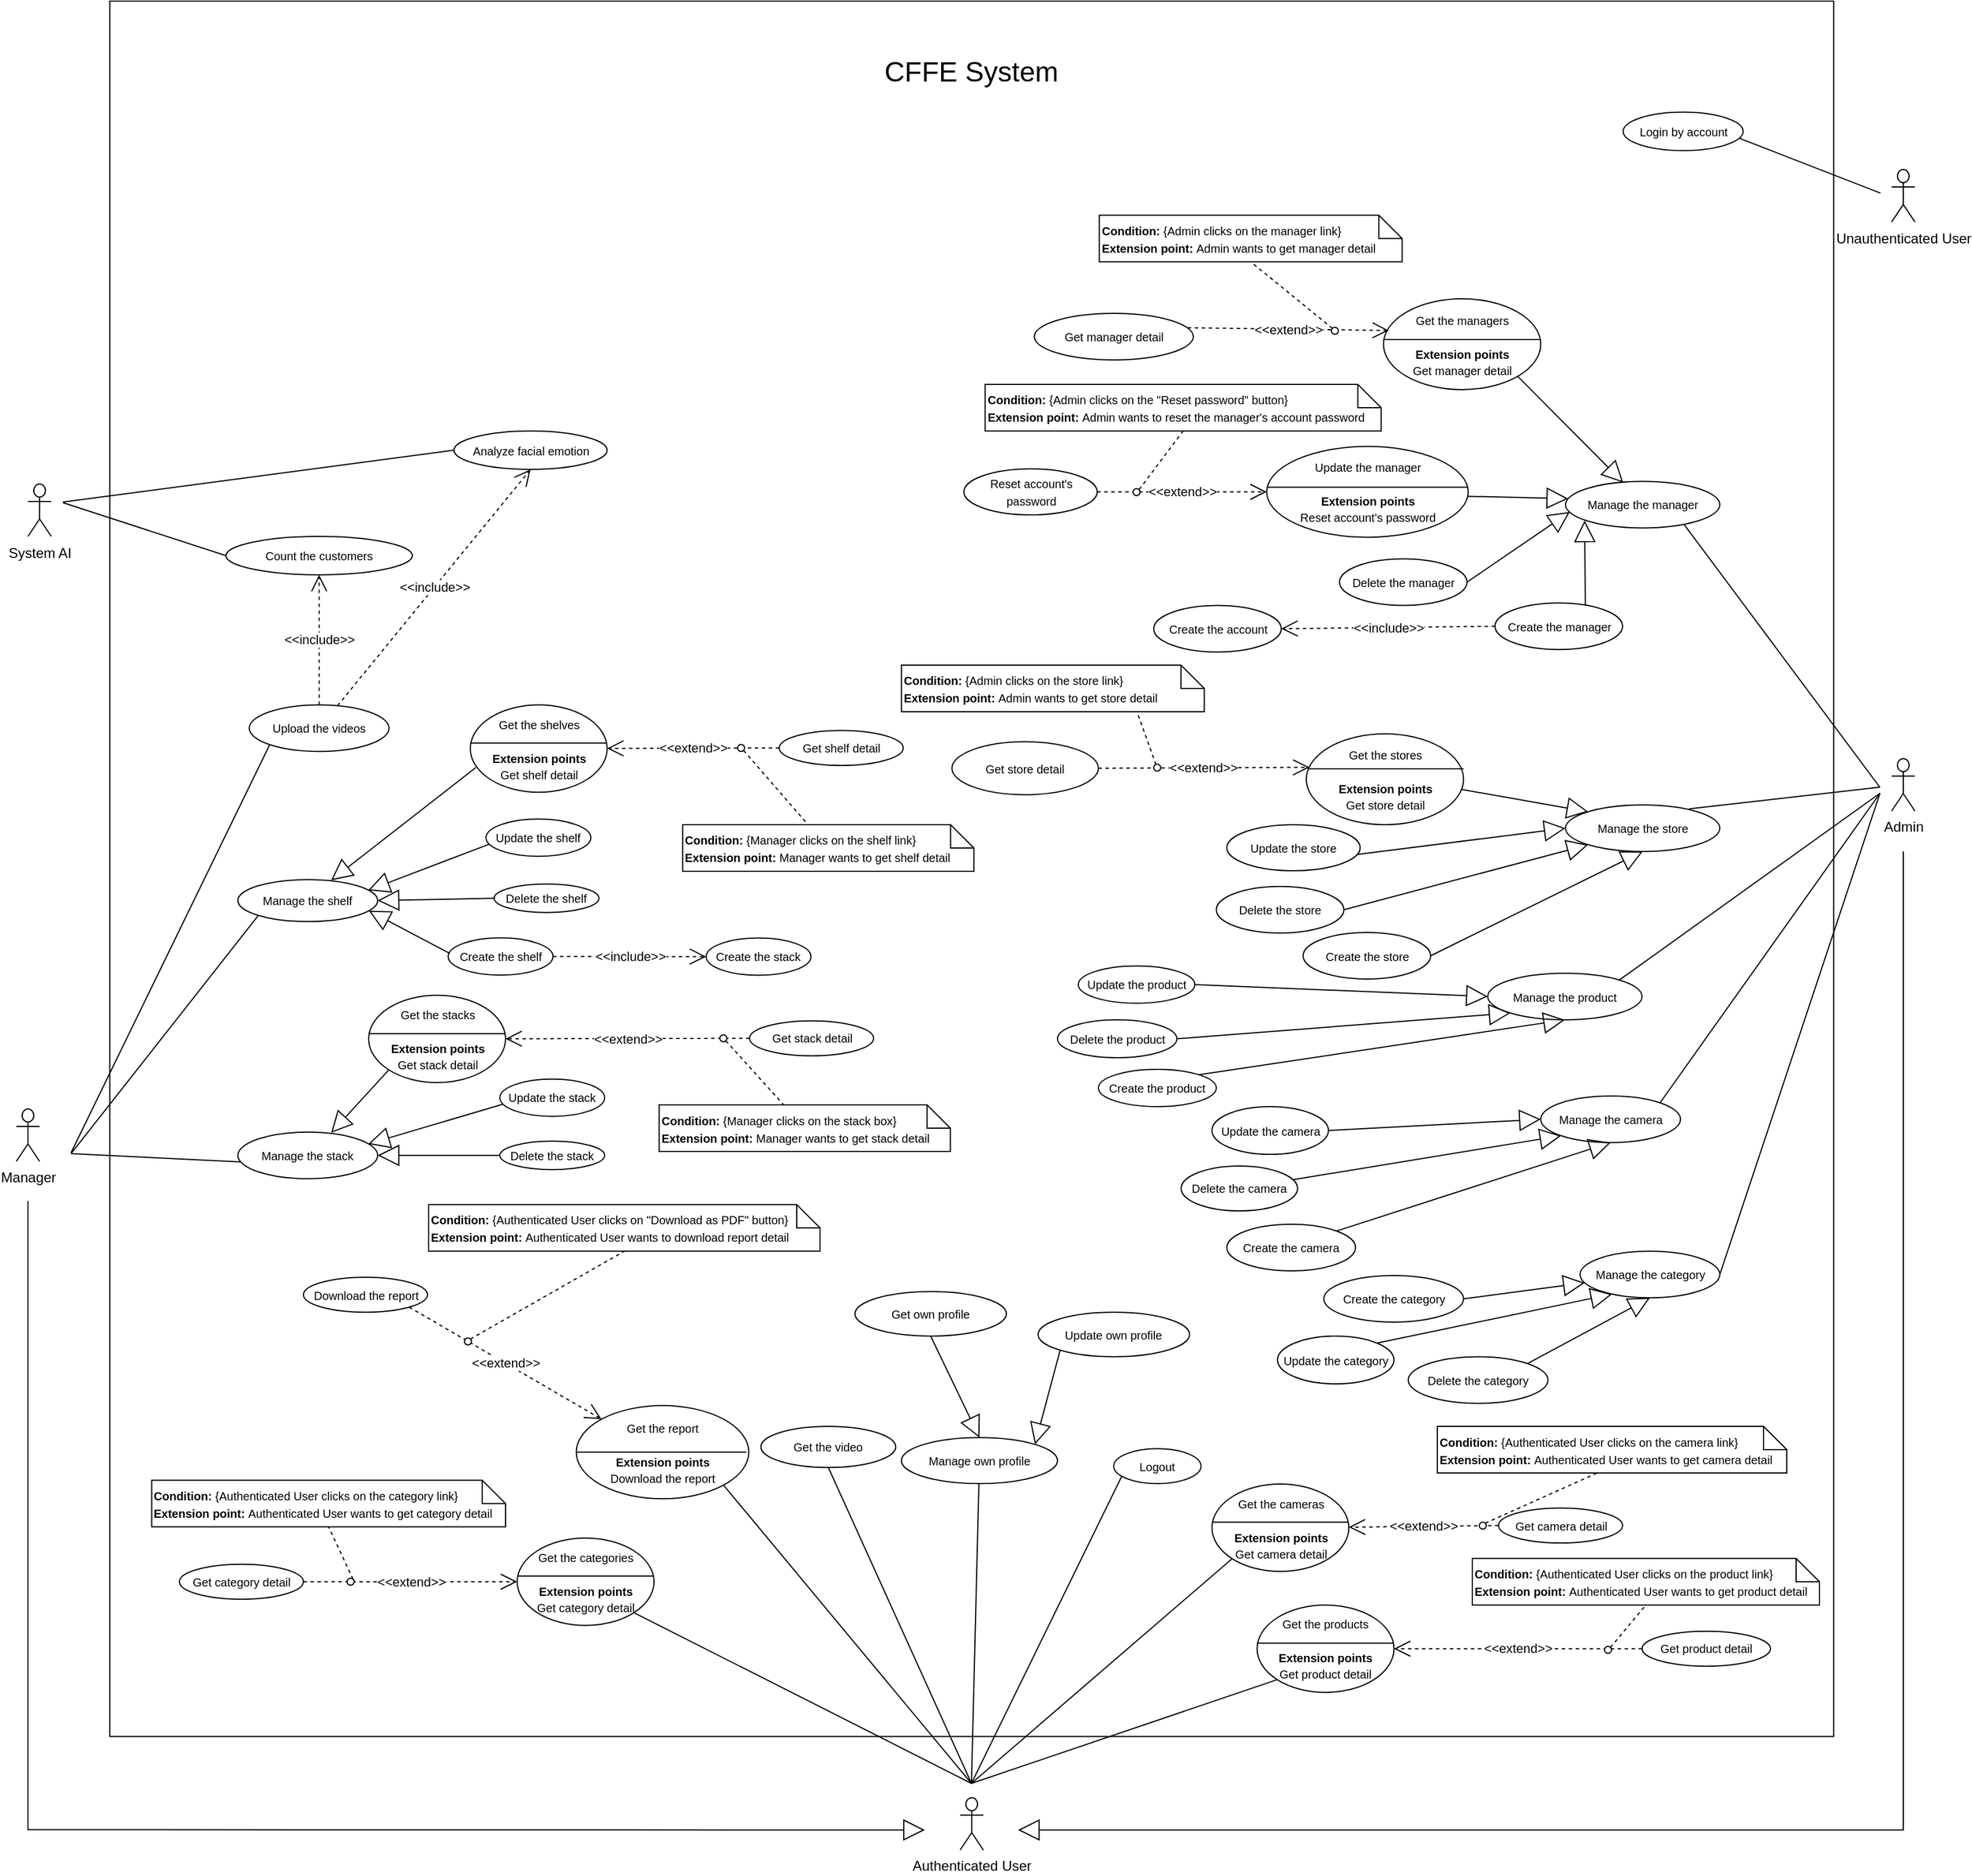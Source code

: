 <mxfile version="14.5.1" type="device" pages="5"><diagram id="6UJ6OiUAnsXP5WU5iYvn" name="UsecaseOverview"><mxGraphModel dx="946" dy="1710" grid="1" gridSize="10" guides="1" tooltips="1" connect="1" arrows="1" fold="1" page="1" pageScale="1" pageWidth="850" pageHeight="1100" math="0" shadow="0"><root><mxCell id="0"/><mxCell id="1" parent="0"/><mxCell id="tI6X_pEvOobuKZceDdd3-5" value="" style="rounded=0;whiteSpace=wrap;html=1;" parent="1" vertex="1"><mxGeometry x="100.25" y="-1010" width="1480" height="1489.75" as="geometry"/></mxCell><mxCell id="INBuplyQTcS28SzZKjMm-4" value="&lt;span style=&quot;font-size: 24px&quot;&gt;CFFE System&lt;/span&gt;" style="text;html=1;strokeColor=none;fillColor=none;align=center;verticalAlign=middle;whiteSpace=wrap;rounded=0;" parent="1" vertex="1"><mxGeometry x="675" y="-958.75" width="330" height="20" as="geometry"/></mxCell><mxCell id="INBuplyQTcS28SzZKjMm-147" value="&lt;font style=&quot;font-size: 10px&quot;&gt;Get the shelves&lt;br&gt;&lt;br&gt;&lt;b&gt;Extension points&lt;/b&gt;&lt;br&gt;Get shelf detail&lt;br&gt;&lt;/font&gt;" style="ellipse;whiteSpace=wrap;html=1;" parent="1" vertex="1"><mxGeometry x="409.75" y="-405.88" width="117.5" height="75" as="geometry"/></mxCell><mxCell id="INBuplyQTcS28SzZKjMm-148" value="" style="line;strokeWidth=1;fillColor=none;align=left;verticalAlign=middle;spacingTop=-1;spacingLeft=3;spacingRight=3;rotatable=0;labelPosition=right;points=[];portConstraint=eastwest;fontSize=18;" parent="1" vertex="1"><mxGeometry x="409.75" y="-377.13" width="117" height="8" as="geometry"/></mxCell><mxCell id="INBuplyQTcS28SzZKjMm-149" value="&lt;font style=&quot;font-size: 10px&quot;&gt;Get shelf detail&lt;br&gt;&lt;/font&gt;" style="ellipse;whiteSpace=wrap;html=1;" parent="1" vertex="1"><mxGeometry x="675" y="-383.88" width="106.5" height="30" as="geometry"/></mxCell><mxCell id="INBuplyQTcS28SzZKjMm-152" value="&amp;lt;&amp;lt;extend&amp;gt;&amp;gt;" style="endArrow=open;endSize=12;dashed=1;html=1;exitX=0;exitY=0.5;exitDx=0;exitDy=0;" parent="1" source="INBuplyQTcS28SzZKjMm-149" target="INBuplyQTcS28SzZKjMm-147" edge="1"><mxGeometry width="160" relative="1" as="geometry"><mxPoint x="683.75" y="-34.3" as="sourcePoint"/><mxPoint x="843.75" y="-33.88" as="targetPoint"/></mxGeometry></mxCell><mxCell id="INBuplyQTcS28SzZKjMm-153" value="&lt;font style=&quot;font-size: 10px&quot;&gt;&lt;b&gt;Condition: &lt;/b&gt;{Manager clicks on the&amp;nbsp;&lt;span style=&quot;text-align: center&quot;&gt;shelf&lt;/span&gt;&amp;nbsp;link}&lt;br&gt;&lt;b&gt;Extension point:&amp;nbsp;&lt;/b&gt;Manager&amp;nbsp;wants to get&amp;nbsp;&lt;span style=&quot;text-align: center&quot;&gt;shelf&lt;/span&gt;&amp;nbsp;detail&lt;/font&gt;" style="shape=note;size=20;whiteSpace=wrap;html=1;align=left;" parent="1" vertex="1"><mxGeometry x="592.12" y="-303" width="250" height="40" as="geometry"/></mxCell><mxCell id="INBuplyQTcS28SzZKjMm-154" value="" style="endArrow=none;dashed=1;html=1;exitX=1;exitY=1;exitDx=0;exitDy=0;" parent="1" source="INBuplyQTcS28SzZKjMm-155" target="INBuplyQTcS28SzZKjMm-153" edge="1"><mxGeometry width="50" height="50" relative="1" as="geometry"><mxPoint x="593.75" y="29.12" as="sourcePoint"/><mxPoint x="643.75" y="-20.88" as="targetPoint"/></mxGeometry></mxCell><mxCell id="INBuplyQTcS28SzZKjMm-155" value="" style="ellipse;whiteSpace=wrap;html=1;aspect=fixed;" parent="1" vertex="1"><mxGeometry x="639.25" y="-371.88" width="6" height="6" as="geometry"/></mxCell><mxCell id="INBuplyQTcS28SzZKjMm-156" value="&lt;font style=&quot;font-size: 10px&quot;&gt;Update the&amp;nbsp;&lt;/font&gt;&lt;span style=&quot;font-size: 10px&quot;&gt;shelf&lt;/span&gt;" style="ellipse;whiteSpace=wrap;html=1;fillColor=#ffffff;gradientColor=none;" parent="1" vertex="1"><mxGeometry x="423.25" y="-307.88" width="90" height="32" as="geometry"/></mxCell><mxCell id="INBuplyQTcS28SzZKjMm-157" value="&lt;font style=&quot;font-size: 10px&quot;&gt;Delete the&amp;nbsp;&lt;/font&gt;&lt;span style=&quot;font-size: 10px&quot;&gt;shelf&lt;/span&gt;" style="ellipse;whiteSpace=wrap;html=1;fillColor=#ffffff;gradientColor=none;" parent="1" vertex="1"><mxGeometry x="430.25" y="-252.13" width="90" height="24.5" as="geometry"/></mxCell><mxCell id="INBuplyQTcS28SzZKjMm-158" value="&lt;span style=&quot;font-size: 10px&quot;&gt;Create the&amp;nbsp;&lt;/span&gt;&lt;span style=&quot;font-size: 10px&quot;&gt;shelf&lt;/span&gt;" style="ellipse;whiteSpace=wrap;html=1;fillColor=#ffffff;gradientColor=none;" parent="1" vertex="1"><mxGeometry x="390.75" y="-205.88" width="90" height="32" as="geometry"/></mxCell><mxCell id="INBuplyQTcS28SzZKjMm-292" value="&lt;font style=&quot;font-size: 10px&quot;&gt;Get the report&lt;br&gt;&lt;br&gt;&lt;b&gt;Extension points&lt;br&gt;&lt;/b&gt;Download the report&lt;br&gt;&lt;/font&gt;" style="ellipse;whiteSpace=wrap;html=1;fillColor=#ffffff;gradientColor=none;" parent="1" vertex="1"><mxGeometry x="500.75" y="195.64" width="148.12" height="80" as="geometry"/></mxCell><mxCell id="INBuplyQTcS28SzZKjMm-295" value="&lt;font style=&quot;font-size: 10px&quot;&gt;Get the video&lt;br&gt;&lt;/font&gt;" style="ellipse;whiteSpace=wrap;html=1;fillColor=#ffffff;gradientColor=none;" parent="1" vertex="1"><mxGeometry x="659.25" y="213.5" width="115.75" height="35.25" as="geometry"/></mxCell><mxCell id="INBuplyQTcS28SzZKjMm-304" value="&lt;font style=&quot;font-size: 10px&quot;&gt;Manage the category&lt;/font&gt;" style="ellipse;whiteSpace=wrap;html=1;fillColor=#ffffff;gradientColor=none;" parent="1" vertex="1"><mxGeometry x="1362.5" y="63.13" width="120" height="40" as="geometry"/></mxCell><mxCell id="INBuplyQTcS28SzZKjMm-305" value="&lt;font style=&quot;font-size: 10px&quot;&gt;Create the category&lt;/font&gt;" style="ellipse;whiteSpace=wrap;html=1;fillColor=#ffffff;gradientColor=none;" parent="1" vertex="1"><mxGeometry x="1142.5" y="84" width="120" height="40" as="geometry"/></mxCell><mxCell id="INBuplyQTcS28SzZKjMm-307" value="" style="endArrow=block;endSize=16;endFill=0;html=1;exitX=1;exitY=0.5;exitDx=0;exitDy=0;" parent="1" source="INBuplyQTcS28SzZKjMm-305" target="INBuplyQTcS28SzZKjMm-304" edge="1"><mxGeometry width="160" relative="1" as="geometry"><mxPoint x="121.75" y="537.25" as="sourcePoint"/><mxPoint x="281.75" y="537.25" as="targetPoint"/></mxGeometry></mxCell><mxCell id="INBuplyQTcS28SzZKjMm-309" value="" style="endArrow=none;html=1;rounded=0;entryX=1;entryY=0.5;entryDx=0;entryDy=0;" parent="1" target="INBuplyQTcS28SzZKjMm-304" edge="1"><mxGeometry relative="1" as="geometry"><mxPoint x="1620" y="-330" as="sourcePoint"/><mxPoint x="77.004" y="961.108" as="targetPoint"/></mxGeometry></mxCell><mxCell id="INBuplyQTcS28SzZKjMm-310" value="Authenticated User" style="shape=umlActor;verticalLabelPosition=bottom;verticalAlign=top;html=1;outlineConnect=0;" parent="1" vertex="1"><mxGeometry x="830.25" y="532.25" width="20" height="45" as="geometry"/></mxCell><mxCell id="INBuplyQTcS28SzZKjMm-311" value="" style="endArrow=block;endSize=16;endFill=0;html=1;rounded=0;" parent="1" edge="1"><mxGeometry width="160" relative="1" as="geometry"><mxPoint x="30" y="20" as="sourcePoint"/><mxPoint x="800" y="560" as="targetPoint"/><Array as="points"><mxPoint x="30" y="559.75"/></Array></mxGeometry></mxCell><mxCell id="INBuplyQTcS28SzZKjMm-312" value="&lt;font style=&quot;font-size: 10px&quot;&gt;Logout&lt;/font&gt;" style="ellipse;whiteSpace=wrap;html=1;fillColor=#ffffff;gradientColor=none;" parent="1" vertex="1"><mxGeometry x="962.13" y="232.64" width="75" height="30" as="geometry"/></mxCell><mxCell id="INBuplyQTcS28SzZKjMm-321" value="" style="endArrow=none;html=1;rounded=0;exitX=0.094;exitY=0.781;exitDx=0;exitDy=0;exitPerimeter=0;" parent="1" source="INBuplyQTcS28SzZKjMm-312" edge="1"><mxGeometry relative="1" as="geometry"><mxPoint x="797.25" y="400.25" as="sourcePoint"/><mxPoint x="840" y="520" as="targetPoint"/></mxGeometry></mxCell><mxCell id="INBuplyQTcS28SzZKjMm-323" value="Admin" style="shape=umlActor;verticalLabelPosition=bottom;verticalAlign=top;html=1;outlineConnect=0;" parent="1" vertex="1"><mxGeometry x="1630" y="-359.75" width="20" height="45" as="geometry"/></mxCell><mxCell id="INBuplyQTcS28SzZKjMm-324" value="Unauthenticated User" style="shape=umlActor;verticalLabelPosition=bottom;verticalAlign=top;html=1;outlineConnect=0;" parent="1" vertex="1"><mxGeometry x="1630" y="-865.44" width="20" height="45" as="geometry"/></mxCell><mxCell id="INBuplyQTcS28SzZKjMm-329" value="&lt;font style=&quot;font-size: 10px&quot;&gt;Get the managers&lt;br&gt;&lt;br&gt;&lt;b&gt;Extension points&lt;/b&gt;&lt;br&gt;Get manager detail&lt;br&gt;&lt;/font&gt;" style="ellipse;whiteSpace=wrap;html=1;" parent="1" vertex="1"><mxGeometry x="1193.75" y="-754.5" width="135" height="78" as="geometry"/></mxCell><mxCell id="INBuplyQTcS28SzZKjMm-330" value="&lt;font style=&quot;font-size: 10px&quot;&gt;Get manager detail&lt;br&gt;&lt;/font&gt;" style="ellipse;whiteSpace=wrap;html=1;" parent="1" vertex="1"><mxGeometry x="894.0" y="-742" width="136.5" height="40" as="geometry"/></mxCell><mxCell id="INBuplyQTcS28SzZKjMm-331" value="&amp;lt;&amp;lt;extend&amp;gt;&amp;gt;" style="endArrow=open;endSize=12;dashed=1;html=1;entryX=0.034;entryY=0.349;entryDx=0;entryDy=0;entryPerimeter=0;exitX=0.965;exitY=0.309;exitDx=0;exitDy=0;exitPerimeter=0;" parent="1" source="INBuplyQTcS28SzZKjMm-330" target="INBuplyQTcS28SzZKjMm-329" edge="1"><mxGeometry width="160" relative="1" as="geometry"><mxPoint x="1986" y="-230" as="sourcePoint"/><mxPoint x="1914" y="-193" as="targetPoint"/></mxGeometry></mxCell><mxCell id="INBuplyQTcS28SzZKjMm-332" value="&lt;font style=&quot;font-size: 10px&quot;&gt;&lt;b&gt;Condition: &lt;/b&gt;{Admin&amp;nbsp;clicks on the&amp;nbsp;&lt;span style=&quot;text-align: center&quot;&gt;manager&lt;/span&gt;&amp;nbsp;link}&lt;br&gt;&lt;b&gt;Extension point:&amp;nbsp;&lt;/b&gt;Admin&amp;nbsp;wants to get&amp;nbsp;&lt;span style=&quot;text-align: center&quot;&gt;manager&lt;/span&gt;&amp;nbsp;detail&lt;/font&gt;" style="shape=note;size=20;whiteSpace=wrap;html=1;align=left;" parent="1" vertex="1"><mxGeometry x="949.75" y="-826.25" width="260" height="40" as="geometry"/></mxCell><mxCell id="INBuplyQTcS28SzZKjMm-333" value="" style="endArrow=none;dashed=1;html=1;entryX=0.5;entryY=1;entryDx=0;entryDy=0;entryPerimeter=0;exitX=0;exitY=0;exitDx=0;exitDy=0;" parent="1" source="INBuplyQTcS28SzZKjMm-334" target="INBuplyQTcS28SzZKjMm-332" edge="1"><mxGeometry width="50" height="50" relative="1" as="geometry"><mxPoint x="1679" y="-130" as="sourcePoint"/><mxPoint x="1729" y="-180" as="targetPoint"/></mxGeometry></mxCell><mxCell id="INBuplyQTcS28SzZKjMm-334" value="" style="ellipse;whiteSpace=wrap;html=1;aspect=fixed;" parent="1" vertex="1"><mxGeometry x="1149" y="-730" width="6" height="6" as="geometry"/></mxCell><mxCell id="INBuplyQTcS28SzZKjMm-352" value="" style="line;strokeWidth=1;fillColor=none;align=left;verticalAlign=middle;spacingTop=-1;spacingLeft=3;spacingRight=3;rotatable=0;labelPosition=right;points=[];portConstraint=eastwest;" parent="1" vertex="1"><mxGeometry x="1193.75" y="-723.5" width="134" height="8" as="geometry"/></mxCell><mxCell id="INBuplyQTcS28SzZKjMm-353" value="" style="endArrow=none;html=1;rounded=0;exitX=0.766;exitY=0.913;exitDx=0;exitDy=0;exitPerimeter=0;" parent="1" source="VjTI8gnujte1KdAlJKVW-103" edge="1"><mxGeometry relative="1" as="geometry"><mxPoint x="1550" y="-434.94" as="sourcePoint"/><mxPoint x="1620" y="-335" as="targetPoint"/></mxGeometry></mxCell><mxCell id="INBuplyQTcS28SzZKjMm-354" value="&lt;span style=&quot;font-size: 10px&quot;&gt;Login by account&lt;/span&gt;" style="ellipse;whiteSpace=wrap;html=1;fillColor=#ffffff;gradientColor=none;" parent="1" vertex="1"><mxGeometry x="1399.5" y="-914.69" width="103" height="33" as="geometry"/></mxCell><mxCell id="INBuplyQTcS28SzZKjMm-356" value="" style="endArrow=none;html=1;rounded=0;exitX=0.972;exitY=0.682;exitDx=0;exitDy=0;exitPerimeter=0;" parent="1" source="INBuplyQTcS28SzZKjMm-354" edge="1"><mxGeometry relative="1" as="geometry"><mxPoint x="1410.5" y="-848.19" as="sourcePoint"/><mxPoint x="1620.5" y="-845.19" as="targetPoint"/></mxGeometry></mxCell><mxCell id="INBuplyQTcS28SzZKjMm-360" value="" style="endArrow=block;endSize=16;endFill=0;html=1;rounded=0;" parent="1" edge="1"><mxGeometry width="160" relative="1" as="geometry"><mxPoint x="1640" y="-280" as="sourcePoint"/><mxPoint x="880" y="560" as="targetPoint"/><Array as="points"><mxPoint x="1640" y="560"/></Array></mxGeometry></mxCell><mxCell id="VjTI8gnujte1KdAlJKVW-1" value="&lt;font style=&quot;font-size: 10px&quot;&gt;Manage the shelf&lt;/font&gt;" style="ellipse;whiteSpace=wrap;html=1;" parent="1" vertex="1"><mxGeometry x="210.25" y="-255.88" width="120" height="36" as="geometry"/></mxCell><mxCell id="VjTI8gnujte1KdAlJKVW-13" value="" style="endArrow=block;endSize=16;endFill=0;html=1;entryX=0.667;entryY=0.017;entryDx=0;entryDy=0;entryPerimeter=0;exitX=0.041;exitY=0.717;exitDx=0;exitDy=0;exitPerimeter=0;" parent="1" source="INBuplyQTcS28SzZKjMm-147" target="VjTI8gnujte1KdAlJKVW-1" edge="1"><mxGeometry width="160" relative="1" as="geometry"><mxPoint x="429.25" y="-288.88" as="sourcePoint"/><mxPoint x="292.05" y="-269.88" as="targetPoint"/></mxGeometry></mxCell><mxCell id="VjTI8gnujte1KdAlJKVW-14" value="" style="endArrow=block;endSize=16;endFill=0;html=1;entryX=0.933;entryY=0.255;entryDx=0;entryDy=0;entryPerimeter=0;exitX=0.032;exitY=0.673;exitDx=0;exitDy=0;exitPerimeter=0;" parent="1" source="INBuplyQTcS28SzZKjMm-156" target="VjTI8gnujte1KdAlJKVW-1" edge="1"><mxGeometry width="160" relative="1" as="geometry"><mxPoint x="424.568" y="-342.105" as="sourcePoint"/><mxPoint x="300.29" y="-249.2" as="targetPoint"/></mxGeometry></mxCell><mxCell id="VjTI8gnujte1KdAlJKVW-15" value="" style="endArrow=block;endSize=16;endFill=0;html=1;entryX=1;entryY=0.5;entryDx=0;entryDy=0;exitX=0;exitY=0.5;exitDx=0;exitDy=0;" parent="1" source="INBuplyQTcS28SzZKjMm-157" target="VjTI8gnujte1KdAlJKVW-1" edge="1"><mxGeometry width="160" relative="1" as="geometry"><mxPoint x="443.13" y="-276.344" as="sourcePoint"/><mxPoint x="332.21" y="-239.68" as="targetPoint"/></mxGeometry></mxCell><mxCell id="VjTI8gnujte1KdAlJKVW-16" value="" style="endArrow=block;endSize=16;endFill=0;html=1;entryX=0.937;entryY=0.743;entryDx=0;entryDy=0;exitX=0.015;exitY=0.417;exitDx=0;exitDy=0;entryPerimeter=0;exitPerimeter=0;" parent="1" source="INBuplyQTcS28SzZKjMm-158" target="VjTI8gnujte1KdAlJKVW-1" edge="1"><mxGeometry width="160" relative="1" as="geometry"><mxPoint x="440.25" y="-229.88" as="sourcePoint"/><mxPoint x="340.25" y="-229.88" as="targetPoint"/></mxGeometry></mxCell><mxCell id="VjTI8gnujte1KdAlJKVW-18" value="" style="endArrow=none;html=1;rounded=0;entryX=0;entryY=1;entryDx=0;entryDy=0;" parent="1" target="VjTI8gnujte1KdAlJKVW-1" edge="1"><mxGeometry relative="1" as="geometry"><mxPoint x="67" y="-20.63" as="sourcePoint"/><mxPoint x="179.574" y="1047.798" as="targetPoint"/></mxGeometry></mxCell><mxCell id="VjTI8gnujte1KdAlJKVW-19" value="&lt;font style=&quot;font-size: 10px&quot;&gt;Get the stacks&lt;br&gt;&lt;br&gt;&lt;b&gt;Extension points&lt;/b&gt;&lt;br&gt;Get stack detail&lt;br&gt;&lt;/font&gt;" style="ellipse;whiteSpace=wrap;html=1;" parent="1" vertex="1"><mxGeometry x="322.5" y="-156.63" width="117.5" height="75" as="geometry"/></mxCell><mxCell id="VjTI8gnujte1KdAlJKVW-20" value="" style="line;strokeWidth=1;fillColor=none;align=left;verticalAlign=middle;spacingTop=-1;spacingLeft=3;spacingRight=3;rotatable=0;labelPosition=right;points=[];portConstraint=eastwest;fontSize=18;" parent="1" vertex="1"><mxGeometry x="322.75" y="-127.63" width="117" height="8" as="geometry"/></mxCell><mxCell id="VjTI8gnujte1KdAlJKVW-21" value="&lt;font style=&quot;font-size: 10px&quot;&gt;Get stack detail&lt;br&gt;&lt;/font&gt;" style="ellipse;whiteSpace=wrap;html=1;" parent="1" vertex="1"><mxGeometry x="649.5" y="-134.63" width="106.5" height="30" as="geometry"/></mxCell><mxCell id="VjTI8gnujte1KdAlJKVW-22" value="&amp;lt;&amp;lt;extend&amp;gt;&amp;gt;" style="endArrow=open;endSize=12;dashed=1;html=1;exitX=0;exitY=0.5;exitDx=0;exitDy=0;" parent="1" source="VjTI8gnujte1KdAlJKVW-21" target="VjTI8gnujte1KdAlJKVW-19" edge="1"><mxGeometry width="160" relative="1" as="geometry"><mxPoint x="690" y="272.45" as="sourcePoint"/><mxPoint x="850" y="272.87" as="targetPoint"/></mxGeometry></mxCell><mxCell id="VjTI8gnujte1KdAlJKVW-23" value="&lt;font style=&quot;font-size: 10px&quot;&gt;&lt;b&gt;Condition: &lt;/b&gt;{Manager&amp;nbsp;clicks on the&amp;nbsp;&lt;span style=&quot;text-align: center&quot;&gt;stack&lt;/span&gt;&amp;nbsp;box}&lt;br&gt;&lt;b&gt;Extension point:&amp;nbsp;&lt;/b&gt;Manager&amp;nbsp;wants to get&amp;nbsp;&lt;span style=&quot;text-align: center&quot;&gt;stack&lt;/span&gt;&amp;nbsp;detail&lt;/font&gt;" style="shape=note;size=20;whiteSpace=wrap;html=1;align=left;" parent="1" vertex="1"><mxGeometry x="571.87" y="-62.5" width="250" height="40" as="geometry"/></mxCell><mxCell id="VjTI8gnujte1KdAlJKVW-24" value="" style="endArrow=none;dashed=1;html=1;exitX=1;exitY=1;exitDx=0;exitDy=0;" parent="1" source="VjTI8gnujte1KdAlJKVW-25" target="VjTI8gnujte1KdAlJKVW-23" edge="1"><mxGeometry width="50" height="50" relative="1" as="geometry"><mxPoint x="593" y="217.87" as="sourcePoint"/><mxPoint x="681.25" y="-156.63" as="targetPoint"/></mxGeometry></mxCell><mxCell id="VjTI8gnujte1KdAlJKVW-25" value="" style="ellipse;whiteSpace=wrap;html=1;aspect=fixed;" parent="1" vertex="1"><mxGeometry x="624" y="-122.63" width="6" height="6" as="geometry"/></mxCell><mxCell id="VjTI8gnujte1KdAlJKVW-26" value="&lt;font style=&quot;font-size: 10px&quot;&gt;Update the&amp;nbsp;&lt;/font&gt;&lt;span style=&quot;font-size: 10px&quot;&gt;stack&lt;/span&gt;" style="ellipse;whiteSpace=wrap;html=1;fillColor=#ffffff;gradientColor=none;" parent="1" vertex="1"><mxGeometry x="435.13" y="-84.63" width="90" height="32" as="geometry"/></mxCell><mxCell id="VjTI8gnujte1KdAlJKVW-27" value="&lt;font style=&quot;font-size: 10px&quot;&gt;&lt;font style=&quot;font-size: 10px&quot;&gt;Delete the&amp;nbsp;&lt;/font&gt;stack&lt;/font&gt;" style="ellipse;whiteSpace=wrap;html=1;fillColor=#ffffff;gradientColor=none;" parent="1" vertex="1"><mxGeometry x="435.13" y="-31.38" width="90" height="24.5" as="geometry"/></mxCell><mxCell id="VjTI8gnujte1KdAlJKVW-28" value="&lt;font style=&quot;font-size: 10px&quot;&gt;Create the stack&lt;/font&gt;" style="ellipse;whiteSpace=wrap;html=1;fillColor=#ffffff;gradientColor=none;" parent="1" vertex="1"><mxGeometry x="612.25" y="-205.76" width="90" height="32" as="geometry"/></mxCell><mxCell id="VjTI8gnujte1KdAlJKVW-30" value="&lt;font style=&quot;font-size: 10px&quot;&gt;Manage the stack&lt;/font&gt;" style="ellipse;whiteSpace=wrap;html=1;" parent="1" vertex="1"><mxGeometry x="210.25" y="-39.13" width="120" height="40" as="geometry"/></mxCell><mxCell id="VjTI8gnujte1KdAlJKVW-31" value="" style="endArrow=block;endSize=16;endFill=0;html=1;entryX=0.667;entryY=0.017;entryDx=0;entryDy=0;entryPerimeter=0;exitX=0;exitY=1;exitDx=0;exitDy=0;" parent="1" source="VjTI8gnujte1KdAlJKVW-19" target="VjTI8gnujte1KdAlJKVW-30" edge="1"><mxGeometry width="160" relative="1" as="geometry"><mxPoint x="435.5" y="17.87" as="sourcePoint"/><mxPoint x="298.3" y="36.87" as="targetPoint"/></mxGeometry></mxCell><mxCell id="VjTI8gnujte1KdAlJKVW-32" value="" style="endArrow=block;endSize=16;endFill=0;html=1;entryX=0.933;entryY=0.255;entryDx=0;entryDy=0;entryPerimeter=0;exitX=0.032;exitY=0.673;exitDx=0;exitDy=0;exitPerimeter=0;" parent="1" source="VjTI8gnujte1KdAlJKVW-26" target="VjTI8gnujte1KdAlJKVW-30" edge="1"><mxGeometry width="160" relative="1" as="geometry"><mxPoint x="430.818" y="-35.355" as="sourcePoint"/><mxPoint x="306.54" y="57.55" as="targetPoint"/></mxGeometry></mxCell><mxCell id="VjTI8gnujte1KdAlJKVW-33" value="" style="endArrow=block;endSize=16;endFill=0;html=1;entryX=1;entryY=0.5;entryDx=0;entryDy=0;exitX=0;exitY=0.5;exitDx=0;exitDy=0;" parent="1" source="VjTI8gnujte1KdAlJKVW-27" target="VjTI8gnujte1KdAlJKVW-30" edge="1"><mxGeometry width="160" relative="1" as="geometry"><mxPoint x="449.38" y="30.406" as="sourcePoint"/><mxPoint x="338.46" y="67.07" as="targetPoint"/></mxGeometry></mxCell><mxCell id="VjTI8gnujte1KdAlJKVW-36" value="" style="endArrow=none;html=1;rounded=0;entryX=0.024;entryY=0.642;entryDx=0;entryDy=0;entryPerimeter=0;" parent="1" target="VjTI8gnujte1KdAlJKVW-30" edge="1"><mxGeometry relative="1" as="geometry"><mxPoint x="67" y="-20.63" as="sourcePoint"/><mxPoint x="234.574" y="-360.988" as="targetPoint"/></mxGeometry></mxCell><mxCell id="VjTI8gnujte1KdAlJKVW-37" value="&lt;font style=&quot;font-size: 10px&quot;&gt;Get the products&lt;br&gt;&lt;br&gt;&lt;b&gt;Extension points&lt;/b&gt;&lt;br&gt;Get product detail&lt;br&gt;&lt;/font&gt;" style="ellipse;whiteSpace=wrap;html=1;" parent="1" vertex="1"><mxGeometry x="1085.25" y="366.88" width="117.5" height="75" as="geometry"/></mxCell><mxCell id="VjTI8gnujte1KdAlJKVW-38" value="" style="line;strokeWidth=1;fillColor=none;align=left;verticalAlign=middle;spacingTop=-1;spacingLeft=3;spacingRight=3;rotatable=0;labelPosition=right;points=[];portConstraint=eastwest;fontSize=18;" parent="1" vertex="1"><mxGeometry x="1085.25" y="395.63" width="117" height="8" as="geometry"/></mxCell><mxCell id="VjTI8gnujte1KdAlJKVW-39" value="&lt;font style=&quot;font-size: 10px&quot;&gt;Get product detail&lt;br&gt;&lt;/font&gt;" style="ellipse;whiteSpace=wrap;html=1;" parent="1" vertex="1"><mxGeometry x="1415.75" y="389.38" width="110.25" height="30" as="geometry"/></mxCell><mxCell id="VjTI8gnujte1KdAlJKVW-40" value="&amp;lt;&amp;lt;extend&amp;gt;&amp;gt;" style="endArrow=open;endSize=12;dashed=1;html=1;exitX=0;exitY=0.5;exitDx=0;exitDy=0;" parent="1" source="VjTI8gnujte1KdAlJKVW-39" target="VjTI8gnujte1KdAlJKVW-37" edge="1"><mxGeometry width="160" relative="1" as="geometry"><mxPoint x="1420" y="404" as="sourcePoint"/><mxPoint x="1167.37" y="408.5" as="targetPoint"/></mxGeometry></mxCell><mxCell id="VjTI8gnujte1KdAlJKVW-41" value="&lt;font style=&quot;font-size: 10px&quot;&gt;&lt;b&gt;Condition: &lt;/b&gt;{Authenticated User&amp;nbsp;clicks on the&amp;nbsp;&lt;span style=&quot;text-align: center&quot;&gt;product&lt;/span&gt;&amp;nbsp;link}&lt;br&gt;&lt;b&gt;Extension point:&amp;nbsp;&lt;/b&gt;Authenticated User&amp;nbsp;wants to get&amp;nbsp;&lt;span style=&quot;text-align: center&quot;&gt;product&lt;/span&gt;&amp;nbsp;detail&lt;/font&gt;" style="shape=note;size=20;whiteSpace=wrap;html=1;align=left;" parent="1" vertex="1"><mxGeometry x="1270" y="326.88" width="298" height="40" as="geometry"/></mxCell><mxCell id="VjTI8gnujte1KdAlJKVW-42" value="" style="endArrow=none;dashed=1;html=1;entryX=0.5;entryY=1;entryDx=0;entryDy=0;entryPerimeter=0;exitX=1;exitY=0;exitDx=0;exitDy=0;" parent="1" source="VjTI8gnujte1KdAlJKVW-43" target="VjTI8gnujte1KdAlJKVW-41" edge="1"><mxGeometry width="50" height="50" relative="1" as="geometry"><mxPoint x="1282" y="770.63" as="sourcePoint"/><mxPoint x="1332" y="720.63" as="targetPoint"/></mxGeometry></mxCell><mxCell id="VjTI8gnujte1KdAlJKVW-43" value="" style="ellipse;whiteSpace=wrap;html=1;aspect=fixed;" parent="1" vertex="1"><mxGeometry x="1383.5" y="402.38" width="6" height="6" as="geometry"/></mxCell><mxCell id="VjTI8gnujte1KdAlJKVW-44" value="&lt;font style=&quot;font-size: 10px&quot;&gt;Update the product&lt;/font&gt;" style="ellipse;whiteSpace=wrap;html=1;fillColor=#ffffff;gradientColor=none;" parent="1" vertex="1"><mxGeometry x="931.75" y="-181.75" width="100" height="32" as="geometry"/></mxCell><mxCell id="VjTI8gnujte1KdAlJKVW-45" value="&lt;font style=&quot;font-size: 10px&quot;&gt;Delete the product&lt;/font&gt;" style="ellipse;whiteSpace=wrap;html=1;fillColor=#ffffff;gradientColor=none;" parent="1" vertex="1"><mxGeometry x="913.88" y="-135.5" width="102.5" height="32.5" as="geometry"/></mxCell><mxCell id="VjTI8gnujte1KdAlJKVW-46" value="&lt;span style=&quot;font-size: 10px&quot;&gt;Create the product&lt;/span&gt;" style="ellipse;whiteSpace=wrap;html=1;fillColor=#ffffff;gradientColor=none;" parent="1" vertex="1"><mxGeometry x="949.0" y="-93" width="101.25" height="32" as="geometry"/></mxCell><mxCell id="VjTI8gnujte1KdAlJKVW-48" value="&lt;font style=&quot;font-size: 10px&quot;&gt;Manage the product&lt;/font&gt;" style="ellipse;whiteSpace=wrap;html=1;" parent="1" vertex="1"><mxGeometry x="1283.25" y="-175.5" width="132.5" height="40" as="geometry"/></mxCell><mxCell id="VjTI8gnujte1KdAlJKVW-50" value="" style="endArrow=block;endSize=16;endFill=0;html=1;entryX=0;entryY=0.5;entryDx=0;entryDy=0;exitX=1;exitY=0.5;exitDx=0;exitDy=0;" parent="1" source="VjTI8gnujte1KdAlJKVW-44" target="VjTI8gnujte1KdAlJKVW-48" edge="1"><mxGeometry width="160" relative="1" as="geometry"><mxPoint x="298.068" y="-353.725" as="sourcePoint"/><mxPoint x="173.79" y="-260.82" as="targetPoint"/></mxGeometry></mxCell><mxCell id="VjTI8gnujte1KdAlJKVW-51" value="" style="endArrow=block;endSize=16;endFill=0;html=1;exitX=1;exitY=0.5;exitDx=0;exitDy=0;entryX=0;entryY=1;entryDx=0;entryDy=0;" parent="1" source="VjTI8gnujte1KdAlJKVW-45" target="VjTI8gnujte1KdAlJKVW-48" edge="1"><mxGeometry width="160" relative="1" as="geometry"><mxPoint x="316.63" y="-287.964" as="sourcePoint"/><mxPoint x="205.71" y="-251.3" as="targetPoint"/></mxGeometry></mxCell><mxCell id="VjTI8gnujte1KdAlJKVW-52" value="" style="endArrow=block;endSize=16;endFill=0;html=1;entryX=0.5;entryY=1;entryDx=0;entryDy=0;exitX=1;exitY=0;exitDx=0;exitDy=0;" parent="1" source="VjTI8gnujte1KdAlJKVW-46" target="VjTI8gnujte1KdAlJKVW-48" edge="1"><mxGeometry width="160" relative="1" as="geometry"><mxPoint x="313.75" y="-241.5" as="sourcePoint"/><mxPoint x="213.75" y="-241.5" as="targetPoint"/></mxGeometry></mxCell><mxCell id="VjTI8gnujte1KdAlJKVW-55" value="&lt;font style=&quot;font-size: 10px&quot;&gt;Get the cameras&lt;br&gt;&lt;br&gt;&lt;b&gt;Extension points&lt;/b&gt;&lt;br&gt;Get camera detail&lt;br&gt;&lt;/font&gt;" style="ellipse;whiteSpace=wrap;html=1;" parent="1" vertex="1"><mxGeometry x="1046.5" y="263.01" width="117.5" height="75" as="geometry"/></mxCell><mxCell id="VjTI8gnujte1KdAlJKVW-56" value="" style="line;strokeWidth=1;fillColor=none;align=left;verticalAlign=middle;spacingTop=-1;spacingLeft=3;spacingRight=3;rotatable=0;labelPosition=right;points=[];portConstraint=eastwest;fontSize=18;" parent="1" vertex="1"><mxGeometry x="1046.5" y="291.76" width="117" height="8" as="geometry"/></mxCell><mxCell id="VjTI8gnujte1KdAlJKVW-57" value="&lt;font style=&quot;font-size: 10px&quot;&gt;Get camera detail&lt;br&gt;&lt;/font&gt;" style="ellipse;whiteSpace=wrap;html=1;" parent="1" vertex="1"><mxGeometry x="1292.5" y="283.64" width="106.5" height="30" as="geometry"/></mxCell><mxCell id="VjTI8gnujte1KdAlJKVW-58" value="&amp;lt;&amp;lt;extend&amp;gt;&amp;gt;" style="endArrow=open;endSize=12;dashed=1;html=1;exitX=0;exitY=0.5;exitDx=0;exitDy=0;" parent="1" source="VjTI8gnujte1KdAlJKVW-57" target="VjTI8gnujte1KdAlJKVW-55" edge="1"><mxGeometry width="160" relative="1" as="geometry"><mxPoint x="693.25" y="368.46" as="sourcePoint"/><mxPoint x="853.25" y="368.88" as="targetPoint"/></mxGeometry></mxCell><mxCell id="VjTI8gnujte1KdAlJKVW-59" value="&lt;font style=&quot;font-size: 10px&quot;&gt;&lt;b&gt;Condition: &lt;/b&gt;{Authenticated User&amp;nbsp;clicks on the&amp;nbsp;&lt;span style=&quot;text-align: center&quot;&gt;camera&lt;/span&gt;&amp;nbsp;link}&lt;br&gt;&lt;b&gt;Extension point:&amp;nbsp;&lt;/b&gt;Authenticated User&amp;nbsp;wants to get&amp;nbsp;&lt;span style=&quot;text-align: center&quot;&gt;camera&lt;/span&gt;&amp;nbsp;detail&lt;/font&gt;" style="shape=note;size=20;whiteSpace=wrap;html=1;align=left;" parent="1" vertex="1"><mxGeometry x="1240" y="213.5" width="300" height="40" as="geometry"/></mxCell><mxCell id="VjTI8gnujte1KdAlJKVW-60" value="" style="endArrow=none;dashed=1;html=1;entryX=0.462;entryY=0.985;entryDx=0;entryDy=0;entryPerimeter=0;exitX=1;exitY=0;exitDx=0;exitDy=0;" parent="1" source="VjTI8gnujte1KdAlJKVW-61" target="VjTI8gnujte1KdAlJKVW-59" edge="1"><mxGeometry width="50" height="50" relative="1" as="geometry"><mxPoint x="1282.121" y="296.139" as="sourcePoint"/><mxPoint x="1306.25" y="875.01" as="targetPoint"/></mxGeometry></mxCell><mxCell id="VjTI8gnujte1KdAlJKVW-62" value="&lt;font style=&quot;font-size: 10px&quot;&gt;Update the&amp;nbsp;&lt;/font&gt;&lt;span style=&quot;font-size: 10px&quot;&gt;camera&lt;/span&gt;" style="ellipse;whiteSpace=wrap;html=1;fillColor=#ffffff;gradientColor=none;" parent="1" vertex="1"><mxGeometry x="1046.5" y="-61.0" width="100" height="41" as="geometry"/></mxCell><mxCell id="VjTI8gnujte1KdAlJKVW-63" value="&lt;font style=&quot;font-size: 10px&quot;&gt;Delete the camera&lt;/font&gt;" style="ellipse;whiteSpace=wrap;html=1;fillColor=#ffffff;gradientColor=none;" parent="1" vertex="1"><mxGeometry x="1020" y="-10" width="100" height="38.5" as="geometry"/></mxCell><mxCell id="VjTI8gnujte1KdAlJKVW-64" value="&lt;span style=&quot;font-size: 10px&quot;&gt;Create the&amp;nbsp;&lt;/span&gt;&lt;span style=&quot;font-size: 10px&quot;&gt;camera&lt;/span&gt;" style="ellipse;whiteSpace=wrap;html=1;fillColor=#ffffff;gradientColor=none;" parent="1" vertex="1"><mxGeometry x="1059.25" y="40" width="110.5" height="40" as="geometry"/></mxCell><mxCell id="VjTI8gnujte1KdAlJKVW-66" value="&lt;font style=&quot;font-size: 10px&quot;&gt;Manage the camera&lt;/font&gt;" style="ellipse;whiteSpace=wrap;html=1;" parent="1" vertex="1"><mxGeometry x="1328.75" y="-70.13" width="120" height="40" as="geometry"/></mxCell><mxCell id="VjTI8gnujte1KdAlJKVW-68" value="" style="endArrow=block;endSize=16;endFill=0;html=1;exitX=1;exitY=0.5;exitDx=0;exitDy=0;entryX=0;entryY=0.5;entryDx=0;entryDy=0;" parent="1" source="VjTI8gnujte1KdAlJKVW-62" target="VjTI8gnujte1KdAlJKVW-66" edge="1"><mxGeometry width="160" relative="1" as="geometry"><mxPoint x="1163.13" y="-24.13" as="sourcePoint"/><mxPoint x="1313.13" y="-9.13" as="targetPoint"/></mxGeometry></mxCell><mxCell id="VjTI8gnujte1KdAlJKVW-69" value="" style="endArrow=block;endSize=16;endFill=0;html=1;entryX=0;entryY=1;entryDx=0;entryDy=0;" parent="1" source="VjTI8gnujte1KdAlJKVW-63" target="VjTI8gnujte1KdAlJKVW-66" edge="1"><mxGeometry width="160" relative="1" as="geometry"><mxPoint x="367.76" y="-74.344" as="sourcePoint"/><mxPoint x="256.84" y="-37.68" as="targetPoint"/></mxGeometry></mxCell><mxCell id="VjTI8gnujte1KdAlJKVW-70" value="" style="endArrow=block;endSize=16;endFill=0;html=1;exitX=1;exitY=0;exitDx=0;exitDy=0;entryX=0.5;entryY=1;entryDx=0;entryDy=0;" parent="1" source="VjTI8gnujte1KdAlJKVW-64" target="VjTI8gnujte1KdAlJKVW-66" edge="1"><mxGeometry width="160" relative="1" as="geometry"><mxPoint x="364.88" y="-27.88" as="sourcePoint"/><mxPoint x="194.13" y="-303.38" as="targetPoint"/></mxGeometry></mxCell><mxCell id="VjTI8gnujte1KdAlJKVW-80" value="" style="endArrow=none;html=1;rounded=0;entryX=1;entryY=0;entryDx=0;entryDy=0;" parent="1" target="VjTI8gnujte1KdAlJKVW-48" edge="1"><mxGeometry relative="1" as="geometry"><mxPoint x="1620" y="-330" as="sourcePoint"/><mxPoint x="202.88" y="-367.07" as="targetPoint"/></mxGeometry></mxCell><mxCell id="VjTI8gnujte1KdAlJKVW-81" value="" style="endArrow=none;html=1;rounded=0;entryX=1;entryY=0;entryDx=0;entryDy=0;" parent="1" target="VjTI8gnujte1KdAlJKVW-66" edge="1"><mxGeometry relative="1" as="geometry"><mxPoint x="1620" y="-330" as="sourcePoint"/><mxPoint x="1480" y="236" as="targetPoint"/></mxGeometry></mxCell><mxCell id="VjTI8gnujte1KdAlJKVW-83" value="&lt;font style=&quot;font-size: 10px&quot;&gt;Update the&amp;nbsp;&lt;/font&gt;&lt;span style=&quot;font-size: 10px&quot;&gt;category&lt;/span&gt;" style="ellipse;whiteSpace=wrap;html=1;fillColor=#ffffff;gradientColor=none;" parent="1" vertex="1"><mxGeometry x="1102.75" y="136.01" width="100" height="41" as="geometry"/></mxCell><mxCell id="VjTI8gnujte1KdAlJKVW-84" value="" style="endArrow=block;endSize=16;endFill=0;html=1;exitX=1;exitY=0;exitDx=0;exitDy=0;" parent="1" source="VjTI8gnujte1KdAlJKVW-83" edge="1"><mxGeometry width="160" relative="1" as="geometry"><mxPoint x="439.13" y="-142.75" as="sourcePoint"/><mxPoint x="1390" y="100" as="targetPoint"/></mxGeometry></mxCell><mxCell id="VjTI8gnujte1KdAlJKVW-92" value="" style="endArrow=none;html=1;fontSize=18;entryX=0.5;entryY=1;entryDx=0;entryDy=0;" parent="1" target="INBuplyQTcS28SzZKjMm-295" edge="1"><mxGeometry width="50" height="50" relative="1" as="geometry"><mxPoint x="840" y="520" as="sourcePoint"/><mxPoint x="934.75" y="394.75" as="targetPoint"/></mxGeometry></mxCell><mxCell id="VjTI8gnujte1KdAlJKVW-93" value="" style="endArrow=none;html=1;fontSize=18;entryX=1;entryY=1;entryDx=0;entryDy=0;" parent="1" target="INBuplyQTcS28SzZKjMm-292" edge="1"><mxGeometry width="50" height="50" relative="1" as="geometry"><mxPoint x="840" y="520" as="sourcePoint"/><mxPoint x="649.75" y="425.75" as="targetPoint"/></mxGeometry></mxCell><mxCell id="VjTI8gnujte1KdAlJKVW-98" value="System AI" style="shape=umlActor;verticalLabelPosition=bottom;verticalAlign=top;html=1;outlineConnect=0;" parent="1" vertex="1"><mxGeometry x="30" y="-595.5" width="20" height="45" as="geometry"/></mxCell><mxCell id="VjTI8gnujte1KdAlJKVW-99" value="&lt;span style=&quot;font-size: 10px&quot;&gt;Analyze facial emotion&lt;/span&gt;" style="ellipse;whiteSpace=wrap;html=1;fillColor=#ffffff;gradientColor=none;" parent="1" vertex="1"><mxGeometry x="395.75" y="-641" width="131.5" height="33" as="geometry"/></mxCell><mxCell id="VjTI8gnujte1KdAlJKVW-100" value="" style="endArrow=none;html=1;rounded=0;exitX=0;exitY=0.5;exitDx=0;exitDy=0;" parent="1" source="VjTI8gnujte1KdAlJKVW-99" edge="1"><mxGeometry relative="1" as="geometry"><mxPoint x="1420.5" y="-562.5" as="sourcePoint"/><mxPoint x="60" y="-580" as="targetPoint"/></mxGeometry></mxCell><mxCell id="VjTI8gnujte1KdAlJKVW-101" value="&lt;span style=&quot;font-size: 10px&quot;&gt;Count the customers&lt;/span&gt;" style="ellipse;whiteSpace=wrap;html=1;fillColor=#ffffff;gradientColor=none;" parent="1" vertex="1"><mxGeometry x="200" y="-550.5" width="160" height="33" as="geometry"/></mxCell><mxCell id="VjTI8gnujte1KdAlJKVW-102" value="" style="endArrow=none;html=1;rounded=0;exitX=0;exitY=0.5;exitDx=0;exitDy=0;" parent="1" source="VjTI8gnujte1KdAlJKVW-101" edge="1"><mxGeometry relative="1" as="geometry"><mxPoint x="1421.25" y="-484.5" as="sourcePoint"/><mxPoint x="60" y="-579.5" as="targetPoint"/></mxGeometry></mxCell><mxCell id="VjTI8gnujte1KdAlJKVW-103" value="&lt;font style=&quot;font-size: 10px&quot;&gt;Manage the manager&lt;/font&gt;" style="ellipse;whiteSpace=wrap;html=1;" parent="1" vertex="1"><mxGeometry x="1350" y="-597.75" width="132.5" height="40" as="geometry"/></mxCell><mxCell id="VjTI8gnujte1KdAlJKVW-104" value="&lt;span style=&quot;font-size: 10px&quot;&gt;Delete the manager&lt;/span&gt;" style="ellipse;whiteSpace=wrap;html=1;fillColor=#ffffff;gradientColor=none;" parent="1" vertex="1"><mxGeometry x="1156" y="-531.25" width="109.5" height="40" as="geometry"/></mxCell><mxCell id="VjTI8gnujte1KdAlJKVW-105" value="&lt;span style=&quot;font-size: 10px&quot;&gt;Create the manager&lt;/span&gt;" style="ellipse;whiteSpace=wrap;html=1;fillColor=#ffffff;gradientColor=none;" parent="1" vertex="1"><mxGeometry x="1289.5" y="-493.38" width="109.5" height="40" as="geometry"/></mxCell><mxCell id="VjTI8gnujte1KdAlJKVW-108" value="" style="endArrow=block;endSize=16;endFill=0;html=1;entryX=0.124;entryY=0.841;entryDx=0;entryDy=0;exitX=0.708;exitY=0.044;exitDx=0;exitDy=0;exitPerimeter=0;entryPerimeter=0;" parent="1" source="VjTI8gnujte1KdAlJKVW-105" target="VjTI8gnujte1KdAlJKVW-103" edge="1"><mxGeometry width="160" relative="1" as="geometry"><mxPoint x="1499.999" y="-327.27" as="sourcePoint"/><mxPoint x="1512.277" y="-377.23" as="targetPoint"/></mxGeometry></mxCell><mxCell id="VjTI8gnujte1KdAlJKVW-109" value="" style="endArrow=block;endSize=16;endFill=0;html=1;exitX=1;exitY=0.5;exitDx=0;exitDy=0;entryX=0.028;entryY=0.656;entryDx=0;entryDy=0;entryPerimeter=0;" parent="1" source="VjTI8gnujte1KdAlJKVW-104" target="VjTI8gnujte1KdAlJKVW-103" edge="1"><mxGeometry width="160" relative="1" as="geometry"><mxPoint x="1434.999" y="-371.04" as="sourcePoint"/><mxPoint x="1390" y="-499.75" as="targetPoint"/></mxGeometry></mxCell><mxCell id="VjTI8gnujte1KdAlJKVW-110" value="" style="endArrow=block;endSize=16;endFill=0;html=1;entryX=0.017;entryY=0.37;entryDx=0;entryDy=0;exitX=0.995;exitY=0.549;exitDx=0;exitDy=0;entryPerimeter=0;exitPerimeter=0;" parent="1" source="3pQs4A5SY7InLcvphuO3-1" target="VjTI8gnujte1KdAlJKVW-103" edge="1"><mxGeometry width="160" relative="1" as="geometry"><mxPoint x="1270.71" y="-539.773" as="sourcePoint"/><mxPoint x="1582" y="-448.25" as="targetPoint"/></mxGeometry></mxCell><mxCell id="VjTI8gnujte1KdAlJKVW-111" value="" style="endArrow=block;endSize=16;endFill=0;html=1;entryX=0.374;entryY=0.025;entryDx=0;entryDy=0;exitX=1;exitY=1;exitDx=0;exitDy=0;entryPerimeter=0;" parent="1" source="INBuplyQTcS28SzZKjMm-329" target="VjTI8gnujte1KdAlJKVW-103" edge="1"><mxGeometry width="160" relative="1" as="geometry"><mxPoint x="1487.71" y="-432.273" as="sourcePoint"/><mxPoint x="1567.145" y="-397.65" as="targetPoint"/></mxGeometry></mxCell><mxCell id="VjTI8gnujte1KdAlJKVW-132" value="&lt;font style=&quot;font-size: 10px&quot;&gt;Get the stores&lt;br&gt;&lt;br&gt;&lt;b&gt;Extension points&lt;/b&gt;&lt;br&gt;Get store detail&lt;br&gt;&lt;/font&gt;" style="ellipse;whiteSpace=wrap;html=1;" parent="1" vertex="1"><mxGeometry x="1127.5" y="-381" width="135" height="78" as="geometry"/></mxCell><mxCell id="VjTI8gnujte1KdAlJKVW-133" value="&lt;font style=&quot;font-size: 10px&quot;&gt;Get store detail&lt;br&gt;&lt;/font&gt;" style="ellipse;whiteSpace=wrap;html=1;" parent="1" vertex="1"><mxGeometry x="823.25" y="-374.25" width="125.75" height="45.5" as="geometry"/></mxCell><mxCell id="VjTI8gnujte1KdAlJKVW-134" value="&amp;lt;&amp;lt;extend&amp;gt;&amp;gt;" style="endArrow=open;endSize=12;dashed=1;html=1;entryX=0.02;entryY=0.368;entryDx=0;entryDy=0;entryPerimeter=0;exitX=1;exitY=0.5;exitDx=0;exitDy=0;" parent="1" source="VjTI8gnujte1KdAlJKVW-133" target="VjTI8gnujte1KdAlJKVW-132" edge="1"><mxGeometry width="160" relative="1" as="geometry"><mxPoint x="1931.75" y="195.25" as="sourcePoint"/><mxPoint x="1859.75" y="232.25" as="targetPoint"/></mxGeometry></mxCell><mxCell id="VjTI8gnujte1KdAlJKVW-135" value="" style="ellipse;whiteSpace=wrap;html=1;aspect=fixed;" parent="1" vertex="1"><mxGeometry x="996.5" y="-355" width="6" height="6" as="geometry"/></mxCell><mxCell id="VjTI8gnujte1KdAlJKVW-136" value="&lt;span style=&quot;font-size: 10px&quot;&gt;Update the store&lt;/span&gt;" style="ellipse;whiteSpace=wrap;html=1;fillColor=#ffffff;gradientColor=none;" parent="1" vertex="1"><mxGeometry x="1059.25" y="-303" width="114.5" height="39.5" as="geometry"/></mxCell><mxCell id="VjTI8gnujte1KdAlJKVW-137" value="" style="line;strokeWidth=1;fillColor=none;align=left;verticalAlign=middle;spacingTop=-1;spacingLeft=3;spacingRight=3;rotatable=0;labelPosition=right;points=[];portConstraint=eastwest;" parent="1" vertex="1"><mxGeometry x="1128.5" y="-355" width="134" height="8" as="geometry"/></mxCell><mxCell id="VjTI8gnujte1KdAlJKVW-138" value="&lt;font style=&quot;font-size: 10px&quot;&gt;Manage the store&lt;/font&gt;" style="ellipse;whiteSpace=wrap;html=1;" parent="1" vertex="1"><mxGeometry x="1350" y="-320" width="132.5" height="40" as="geometry"/></mxCell><mxCell id="VjTI8gnujte1KdAlJKVW-139" value="&lt;span style=&quot;font-size: 10px&quot;&gt;Delete the store&lt;/span&gt;" style="ellipse;whiteSpace=wrap;html=1;fillColor=#ffffff;gradientColor=none;" parent="1" vertex="1"><mxGeometry x="1050.25" y="-250" width="109.5" height="40" as="geometry"/></mxCell><mxCell id="VjTI8gnujte1KdAlJKVW-140" value="&lt;span style=&quot;font-size: 10px&quot;&gt;Create the store&lt;/span&gt;" style="ellipse;whiteSpace=wrap;html=1;fillColor=#ffffff;gradientColor=none;" parent="1" vertex="1"><mxGeometry x="1124.75" y="-210.5" width="109.5" height="40" as="geometry"/></mxCell><mxCell id="VjTI8gnujte1KdAlJKVW-143" value="" style="endArrow=block;endSize=16;endFill=0;html=1;exitX=1;exitY=0.5;exitDx=0;exitDy=0;entryX=0.5;entryY=1;entryDx=0;entryDy=0;" parent="1" source="VjTI8gnujte1KdAlJKVW-140" target="VjTI8gnujte1KdAlJKVW-138" edge="1"><mxGeometry width="160" relative="1" as="geometry"><mxPoint x="1489.249" y="120.73" as="sourcePoint"/><mxPoint x="1390" y="-196" as="targetPoint"/></mxGeometry></mxCell><mxCell id="VjTI8gnujte1KdAlJKVW-144" value="" style="endArrow=block;endSize=16;endFill=0;html=1;entryX=0;entryY=1;entryDx=0;entryDy=0;exitX=1;exitY=0.5;exitDx=0;exitDy=0;" parent="1" source="VjTI8gnujte1KdAlJKVW-139" target="VjTI8gnujte1KdAlJKVW-138" edge="1"><mxGeometry width="160" relative="1" as="geometry"><mxPoint x="1424.249" y="76.96" as="sourcePoint"/><mxPoint x="1491.07" y="34.55" as="targetPoint"/></mxGeometry></mxCell><mxCell id="VjTI8gnujte1KdAlJKVW-145" value="" style="endArrow=block;endSize=16;endFill=0;html=1;entryX=0;entryY=0.5;entryDx=0;entryDy=0;exitX=0.98;exitY=0.645;exitDx=0;exitDy=0;exitPerimeter=0;" parent="1" source="VjTI8gnujte1KdAlJKVW-136" target="VjTI8gnujte1KdAlJKVW-138" edge="1"><mxGeometry width="160" relative="1" as="geometry"><mxPoint x="1469.25" y="4.75" as="sourcePoint"/><mxPoint x="1571.25" y="-0.25" as="targetPoint"/></mxGeometry></mxCell><mxCell id="VjTI8gnujte1KdAlJKVW-146" value="" style="endArrow=block;endSize=16;endFill=0;html=1;entryX=0;entryY=0;entryDx=0;entryDy=0;exitX=0.984;exitY=0.611;exitDx=0;exitDy=0;exitPerimeter=0;" parent="1" source="VjTI8gnujte1KdAlJKVW-132" target="VjTI8gnujte1KdAlJKVW-138" edge="1"><mxGeometry width="160" relative="1" as="geometry"><mxPoint x="1476.96" y="15.727" as="sourcePoint"/><mxPoint x="1556.395" y="50.35" as="targetPoint"/></mxGeometry></mxCell><mxCell id="VjTI8gnujte1KdAlJKVW-147" value="&lt;font style=&quot;font-size: 10px&quot;&gt;&lt;b&gt;Condition: &lt;/b&gt;{Admin&amp;nbsp;clicks on the&amp;nbsp;&lt;span style=&quot;text-align: center&quot;&gt;store&lt;/span&gt;&amp;nbsp;link}&lt;br&gt;&lt;b&gt;Extension point:&amp;nbsp;&lt;/b&gt;Admin&amp;nbsp;wants to get&amp;nbsp;&lt;span style=&quot;text-align: center&quot;&gt;store&lt;/span&gt;&amp;nbsp;detail&lt;/font&gt;" style="shape=note;size=20;whiteSpace=wrap;html=1;align=left;" parent="1" vertex="1"><mxGeometry x="779.88" y="-440" width="260" height="40" as="geometry"/></mxCell><mxCell id="VjTI8gnujte1KdAlJKVW-148" value="" style="endArrow=none;dashed=1;html=1;entryX=0.779;entryY=1.019;entryDx=0;entryDy=0;entryPerimeter=0;exitX=0.317;exitY=0.063;exitDx=0;exitDy=0;exitPerimeter=0;" parent="1" source="VjTI8gnujte1KdAlJKVW-135" target="VjTI8gnujte1KdAlJKVW-147" edge="1"><mxGeometry width="50" height="50" relative="1" as="geometry"><mxPoint x="1017.902" y="-327.996" as="sourcePoint"/><mxPoint x="1536.25" y="121.5" as="targetPoint"/></mxGeometry></mxCell><mxCell id="VjTI8gnujte1KdAlJKVW-149" value="" style="endArrow=none;html=1;rounded=0;exitX=0.801;exitY=0.084;exitDx=0;exitDy=0;exitPerimeter=0;" parent="1" source="VjTI8gnujte1KdAlJKVW-138" edge="1"><mxGeometry relative="1" as="geometry"><mxPoint x="1659.48" y="-239.85" as="sourcePoint"/><mxPoint x="1620" y="-335.25" as="targetPoint"/><Array as="points"/></mxGeometry></mxCell><mxCell id="aIwaZo59-YnZc3J83nfD-62" value="&lt;span style=&quot;font-size: 10px&quot;&gt;Manage own profile&lt;/span&gt;" style="ellipse;whiteSpace=wrap;html=1;" parent="1" vertex="1"><mxGeometry x="779.88" y="223.14" width="134" height="39.5" as="geometry"/></mxCell><mxCell id="aIwaZo59-YnZc3J83nfD-64" value="" style="line;strokeWidth=1;fillColor=none;align=left;verticalAlign=middle;spacingTop=-1;spacingLeft=3;spacingRight=3;rotatable=0;labelPosition=right;points=[];portConstraint=eastwest;" parent="1" vertex="1"><mxGeometry x="500.75" y="231.64" width="146" height="8" as="geometry"/></mxCell><mxCell id="tI6X_pEvOobuKZceDdd3-9" value="" style="endArrow=none;html=1;fontSize=18;" parent="1" target="aIwaZo59-YnZc3J83nfD-62" edge="1"><mxGeometry width="50" height="50" relative="1" as="geometry"><mxPoint x="840" y="520" as="sourcePoint"/><mxPoint x="877.875" y="375.75" as="targetPoint"/></mxGeometry></mxCell><mxCell id="yiZoHK6cxQFlvvAECT-A-3" value="&lt;span style=&quot;font-size: 10px&quot;&gt;Reset account's password&lt;/span&gt;" style="ellipse;whiteSpace=wrap;html=1;fillColor=#ffffff;gradientColor=none;" parent="1" vertex="1"><mxGeometry x="833.5" y="-608.5" width="114.5" height="39.5" as="geometry"/></mxCell><mxCell id="yiZoHK6cxQFlvvAECT-A-5" value="&amp;lt;&amp;lt;extend&amp;gt;&amp;gt;" style="endArrow=open;endSize=12;dashed=1;html=1;entryX=0;entryY=0.5;entryDx=0;entryDy=0;exitX=1;exitY=0.5;exitDx=0;exitDy=0;" parent="1" source="yiZoHK6cxQFlvvAECT-A-3" target="3pQs4A5SY7InLcvphuO3-1" edge="1"><mxGeometry width="160" relative="1" as="geometry"><mxPoint x="1061.723" y="-608.39" as="sourcePoint"/><mxPoint x="1158.5" y="-545.5" as="targetPoint"/></mxGeometry></mxCell><mxCell id="yiZoHK6cxQFlvvAECT-A-6" value="&lt;div&gt;&lt;b style=&quot;font-size: 10px&quot;&gt;Condition: &lt;/b&gt;&lt;span style=&quot;font-size: 10px&quot;&gt;{Admin&amp;nbsp;clicks on the &quot;Reset password&quot;&lt;/span&gt;&lt;span style=&quot;font-size: 10px&quot;&gt;&amp;nbsp;button}&lt;/span&gt;&lt;/div&gt;&lt;font style=&quot;font-size: 10px&quot;&gt;&lt;b&gt;Extension point:&amp;nbsp;&lt;/b&gt;Admin&amp;nbsp;wants to reset the manager's account password&lt;/font&gt;" style="shape=note;size=20;whiteSpace=wrap;html=1;align=left;" parent="1" vertex="1"><mxGeometry x="851.75" y="-681" width="340" height="40" as="geometry"/></mxCell><mxCell id="yiZoHK6cxQFlvvAECT-A-7" value="" style="endArrow=none;dashed=1;html=1;entryX=0.5;entryY=1;entryDx=0;entryDy=0;entryPerimeter=0;exitX=0.282;exitY=0.915;exitDx=0;exitDy=0;exitPerimeter=0;" parent="1" source="yiZoHK6cxQFlvvAECT-A-8" target="yiZoHK6cxQFlvvAECT-A-6" edge="1"><mxGeometry width="50" height="50" relative="1" as="geometry"><mxPoint x="1628.5" y="213.75" as="sourcePoint"/><mxPoint x="1678.5" y="163.75" as="targetPoint"/></mxGeometry></mxCell><mxCell id="yiZoHK6cxQFlvvAECT-A-8" value="" style="ellipse;whiteSpace=wrap;html=1;aspect=fixed;" parent="1" vertex="1"><mxGeometry x="978.75" y="-591.5" width="6" height="6" as="geometry"/></mxCell><mxCell id="5HUZPk_lVU6T0IjKO3dW-5" value="&lt;span style=&quot;font-size: 10px&quot;&gt;Upload the videos&lt;/span&gt;" style="ellipse;whiteSpace=wrap;html=1;fillColor=#ffffff;gradientColor=none;" parent="1" vertex="1"><mxGeometry x="220.0" y="-405.88" width="120" height="40" as="geometry"/></mxCell><mxCell id="yCKqwJTJ3b80oWIERTiO-1" value="&lt;font style=&quot;font-size: 10px&quot;&gt;Get the categories&lt;br&gt;&lt;br&gt;&lt;b&gt;Extension points&lt;/b&gt;&lt;br&gt;Get category detail&lt;br&gt;&lt;/font&gt;" style="ellipse;whiteSpace=wrap;html=1;" parent="1" vertex="1"><mxGeometry x="450" y="309.38" width="117.5" height="75" as="geometry"/></mxCell><mxCell id="yCKqwJTJ3b80oWIERTiO-2" value="" style="line;strokeWidth=1;fillColor=none;align=left;verticalAlign=middle;spacingTop=-1;spacingLeft=3;spacingRight=3;rotatable=0;labelPosition=right;points=[];portConstraint=eastwest;fontSize=18;" parent="1" vertex="1"><mxGeometry x="450.5" y="338.01" width="117" height="8" as="geometry"/></mxCell><mxCell id="yCKqwJTJ3b80oWIERTiO-3" value="&lt;font style=&quot;font-size: 10px&quot;&gt;Get category detail&lt;br&gt;&lt;/font&gt;" style="ellipse;whiteSpace=wrap;html=1;" parent="1" vertex="1"><mxGeometry x="160" y="331.88" width="106.5" height="30" as="geometry"/></mxCell><mxCell id="yCKqwJTJ3b80oWIERTiO-4" value="&amp;lt;&amp;lt;extend&amp;gt;&amp;gt;" style="endArrow=open;endSize=12;dashed=1;html=1;exitX=1;exitY=0.5;exitDx=0;exitDy=0;" parent="1" source="yCKqwJTJ3b80oWIERTiO-3" target="yCKqwJTJ3b80oWIERTiO-1" edge="1"><mxGeometry width="160" relative="1" as="geometry"><mxPoint x="575.75" y="161.08" as="sourcePoint"/><mxPoint x="735.75" y="161.5" as="targetPoint"/></mxGeometry></mxCell><mxCell id="yCKqwJTJ3b80oWIERTiO-5" value="&lt;font style=&quot;font-size: 10px&quot;&gt;&lt;b&gt;Condition: &lt;/b&gt;{Authenticated User&amp;nbsp;clicks on the&amp;nbsp;&lt;span style=&quot;text-align: center&quot;&gt;category&lt;/span&gt;&amp;nbsp;link}&lt;br&gt;&lt;b&gt;Extension point:&amp;nbsp;&lt;/b&gt;Authenticated User&amp;nbsp;wants to get&amp;nbsp;&lt;span style=&quot;text-align: center&quot;&gt;category&lt;/span&gt;&amp;nbsp;detail&lt;/font&gt;" style="shape=note;size=20;whiteSpace=wrap;html=1;align=left;" parent="1" vertex="1"><mxGeometry x="136.25" y="259.76" width="303.75" height="40" as="geometry"/></mxCell><mxCell id="yCKqwJTJ3b80oWIERTiO-6" value="" style="endArrow=none;dashed=1;html=1;entryX=0.5;entryY=1;entryDx=0;entryDy=0;entryPerimeter=0;exitX=1;exitY=0;exitDx=0;exitDy=0;" parent="1" source="yCKqwJTJ3b80oWIERTiO-7" target="yCKqwJTJ3b80oWIERTiO-5" edge="1"><mxGeometry width="50" height="50" relative="1" as="geometry"><mxPoint x="500.75" y="224.5" as="sourcePoint"/><mxPoint x="550.75" y="174.5" as="targetPoint"/></mxGeometry></mxCell><mxCell id="yCKqwJTJ3b80oWIERTiO-7" value="" style="ellipse;whiteSpace=wrap;html=1;aspect=fixed;" parent="1" vertex="1"><mxGeometry x="304" y="343.88" width="6" height="6" as="geometry"/></mxCell><mxCell id="3pQs4A5SY7InLcvphuO3-1" value="&lt;font style=&quot;font-size: 10px&quot;&gt;Update the manager&lt;br&gt;&lt;br&gt;&lt;b&gt;Extension points&lt;/b&gt;&lt;br&gt;Reset account's password&lt;br&gt;&lt;/font&gt;" style="ellipse;whiteSpace=wrap;html=1;" parent="1" vertex="1"><mxGeometry x="1093.5" y="-627.75" width="173" height="78" as="geometry"/></mxCell><mxCell id="3pQs4A5SY7InLcvphuO3-2" value="" style="line;strokeWidth=1;fillColor=none;align=left;verticalAlign=middle;spacingTop=-1;spacingLeft=3;spacingRight=3;rotatable=0;labelPosition=right;points=[];portConstraint=eastwest;" parent="1" vertex="1"><mxGeometry x="1093.5" y="-596.75" width="172" height="8" as="geometry"/></mxCell><mxCell id="PZy0NdVQTLxRXrQ6ir1d-5" value="&lt;font style=&quot;font-size: 10px&quot;&gt;Delete the category&lt;/font&gt;" style="ellipse;whiteSpace=wrap;html=1;fillColor=#ffffff;gradientColor=none;" parent="1" vertex="1"><mxGeometry x="1215" y="153.76" width="120" height="40" as="geometry"/></mxCell><mxCell id="PZy0NdVQTLxRXrQ6ir1d-7" value="" style="endArrow=block;endSize=16;endFill=0;html=1;entryX=0.5;entryY=1;entryDx=0;entryDy=0;exitX=1;exitY=0;exitDx=0;exitDy=0;" parent="1" source="PZy0NdVQTLxRXrQ6ir1d-5" target="INBuplyQTcS28SzZKjMm-304" edge="1"><mxGeometry width="160" relative="1" as="geometry"><mxPoint x="463.651" y="-280.184" as="sourcePoint"/><mxPoint x="331.75" y="-242.75" as="targetPoint"/></mxGeometry></mxCell><mxCell id="PZy0NdVQTLxRXrQ6ir1d-11" value="&lt;span style=&quot;font-size: 10px&quot;&gt;Update own profile&lt;/span&gt;" style="ellipse;whiteSpace=wrap;html=1;fillColor=#ffffff;gradientColor=none;" parent="1" vertex="1"><mxGeometry x="897.25" y="115.51" width="130" height="38.25" as="geometry"/></mxCell><mxCell id="PZy0NdVQTLxRXrQ6ir1d-14" value="&lt;span style=&quot;font-size: 10px&quot;&gt;Get own profile&lt;/span&gt;" style="ellipse;whiteSpace=wrap;html=1;fillColor=#ffffff;gradientColor=none;" parent="1" vertex="1"><mxGeometry x="740" y="97.76" width="130" height="38.25" as="geometry"/></mxCell><mxCell id="PZy0NdVQTLxRXrQ6ir1d-15" value="" style="endArrow=block;endSize=16;endFill=0;html=1;entryX=1;entryY=0;entryDx=0;entryDy=0;exitX=0;exitY=1;exitDx=0;exitDy=0;" parent="1" source="PZy0NdVQTLxRXrQ6ir1d-11" target="aIwaZo59-YnZc3J83nfD-62" edge="1"><mxGeometry width="160" relative="1" as="geometry"><mxPoint x="1130" y="270" as="sourcePoint"/><mxPoint x="1393.71" y="86.23" as="targetPoint"/></mxGeometry></mxCell><mxCell id="PZy0NdVQTLxRXrQ6ir1d-16" value="" style="endArrow=block;endSize=16;endFill=0;html=1;entryX=0.5;entryY=0;entryDx=0;entryDy=0;exitX=0.5;exitY=1;exitDx=0;exitDy=0;" parent="1" source="PZy0NdVQTLxRXrQ6ir1d-14" target="aIwaZo59-YnZc3J83nfD-62" edge="1"><mxGeometry width="160" relative="1" as="geometry"><mxPoint x="1140" y="280" as="sourcePoint"/><mxPoint x="1071.364" y="346.582" as="targetPoint"/></mxGeometry></mxCell><mxCell id="vHChLuMjlCKl1oXJStKo-1" value="" style="endArrow=none;html=1;rounded=0;entryX=0;entryY=1;entryDx=0;entryDy=0;" parent="1" target="5HUZPk_lVU6T0IjKO3dW-5" edge="1"><mxGeometry relative="1" as="geometry"><mxPoint x="67" y="-21.38" as="sourcePoint"/><mxPoint x="187.004" y="564.478" as="targetPoint"/></mxGeometry></mxCell><mxCell id="28VVmrRN7EGPymIqSeHA-2" value="" style="endArrow=none;html=1;rounded=0;exitX=0;exitY=1;exitDx=0;exitDy=0;" parent="1" source="VjTI8gnujte1KdAlJKVW-55" edge="1"><mxGeometry relative="1" as="geometry"><mxPoint x="947.05" y="402.81" as="sourcePoint"/><mxPoint x="840" y="520" as="targetPoint"/></mxGeometry></mxCell><mxCell id="VjTI8gnujte1KdAlJKVW-61" value="" style="ellipse;whiteSpace=wrap;html=1;aspect=fixed;" parent="1" vertex="1"><mxGeometry x="1276" y="295.76" width="6" height="6" as="geometry"/></mxCell><mxCell id="28VVmrRN7EGPymIqSeHA-8" value="" style="endArrow=none;html=1;rounded=0;exitX=0;exitY=1;exitDx=0;exitDy=0;" parent="1" source="VjTI8gnujte1KdAlJKVW-37" edge="1"><mxGeometry relative="1" as="geometry"><mxPoint x="1073.523" y="336.908" as="sourcePoint"/><mxPoint x="840" y="520" as="targetPoint"/></mxGeometry></mxCell><mxCell id="28VVmrRN7EGPymIqSeHA-29" value="" style="endArrow=none;html=1;fontSize=18;entryX=1;entryY=1;entryDx=0;entryDy=0;" parent="1" target="yCKqwJTJ3b80oWIERTiO-1" edge="1"><mxGeometry width="50" height="50" relative="1" as="geometry"><mxPoint x="840" y="520" as="sourcePoint"/><mxPoint x="562.138" y="346.129" as="targetPoint"/></mxGeometry></mxCell><mxCell id="62-8NMXeKHRXUYptq9GM-1" value="&amp;lt;&amp;lt;include&amp;gt;&amp;gt;" style="endArrow=open;endSize=12;dashed=1;html=1;entryX=0;entryY=0.5;entryDx=0;entryDy=0;exitX=1;exitY=0.5;exitDx=0;exitDy=0;" parent="1" source="INBuplyQTcS28SzZKjMm-158" target="VjTI8gnujte1KdAlJKVW-28" edge="1"><mxGeometry width="160" relative="1" as="geometry"><mxPoint x="780.88" y="-219.88" as="sourcePoint"/><mxPoint x="630.119" y="-214.104" as="targetPoint"/></mxGeometry></mxCell><mxCell id="INBuplyQTcS28SzZKjMm-3" value="Manager" style="shape=umlActor;verticalLabelPosition=bottom;verticalAlign=top;html=1;outlineConnect=0;" parent="1" vertex="1"><mxGeometry x="20" y="-59" width="20" height="45" as="geometry"/></mxCell><mxCell id="62-8NMXeKHRXUYptq9GM-5" value="&amp;lt;&amp;lt;include&amp;gt;&amp;gt;" style="endArrow=open;endSize=12;dashed=1;html=1;entryX=0.5;entryY=1;entryDx=0;entryDy=0;exitX=0.5;exitY=0;exitDx=0;exitDy=0;" parent="1" source="5HUZPk_lVU6T0IjKO3dW-5" target="VjTI8gnujte1KdAlJKVW-101" edge="1"><mxGeometry width="160" relative="1" as="geometry"><mxPoint x="310.0" y="-470.0" as="sourcePoint"/><mxPoint x="441.5" y="-469.88" as="targetPoint"/></mxGeometry></mxCell><mxCell id="62-8NMXeKHRXUYptq9GM-6" value="&amp;lt;&amp;lt;include&amp;gt;&amp;gt;" style="endArrow=open;endSize=12;dashed=1;html=1;entryX=0.5;entryY=1;entryDx=0;entryDy=0;" parent="1" source="5HUZPk_lVU6T0IjKO3dW-5" target="VjTI8gnujte1KdAlJKVW-99" edge="1"><mxGeometry width="160" relative="1" as="geometry"><mxPoint x="300" y="-430" as="sourcePoint"/><mxPoint x="330" y="-520.5" as="targetPoint"/></mxGeometry></mxCell><mxCell id="hsRPeIW7vwqRv0SQBxyp-5" value="&lt;font style=&quot;font-size: 10px&quot;&gt;Download the report&lt;br&gt;&lt;/font&gt;" style="ellipse;whiteSpace=wrap;html=1;" parent="1" vertex="1"><mxGeometry x="266.5" y="85.51" width="106.5" height="30" as="geometry"/></mxCell><mxCell id="hsRPeIW7vwqRv0SQBxyp-6" value="&amp;lt;&amp;lt;extend&amp;gt;&amp;gt;" style="endArrow=open;endSize=12;dashed=1;html=1;exitX=1;exitY=1;exitDx=0;exitDy=0;entryX=0;entryY=0;entryDx=0;entryDy=0;" parent="1" source="hsRPeIW7vwqRv0SQBxyp-5" target="INBuplyQTcS28SzZKjMm-292" edge="1"><mxGeometry width="160" relative="1" as="geometry"><mxPoint x="484" y="447.08" as="sourcePoint"/><mxPoint x="234.0" y="55.5" as="targetPoint"/></mxGeometry></mxCell><mxCell id="hsRPeIW7vwqRv0SQBxyp-7" value="&lt;font style=&quot;font-size: 10px&quot;&gt;&lt;b&gt;Condition: &lt;/b&gt;{Authenticated User clicks on&amp;nbsp;&lt;span style=&quot;text-align: center&quot;&gt;&quot;Download as PDF&quot;&lt;/span&gt;&amp;nbsp;button}&lt;br&gt;&lt;b&gt;Extension point:&amp;nbsp;&lt;/b&gt;Authenticated User&amp;nbsp;wants to download report&amp;nbsp;detail&lt;/font&gt;" style="shape=note;size=20;whiteSpace=wrap;html=1;align=left;" parent="1" vertex="1"><mxGeometry x="374" y="23.13" width="336" height="40" as="geometry"/></mxCell><mxCell id="hsRPeIW7vwqRv0SQBxyp-10" value="" style="endArrow=none;dashed=1;html=1;exitX=1;exitY=0;exitDx=0;exitDy=0;entryX=0.5;entryY=1;entryDx=0;entryDy=0;entryPerimeter=0;" parent="1" source="hsRPeIW7vwqRv0SQBxyp-11" target="hsRPeIW7vwqRv0SQBxyp-7" edge="1"><mxGeometry width="50" height="50" relative="1" as="geometry"><mxPoint x="498" y="309.12" as="sourcePoint"/><mxPoint x="440.0" y="131.25" as="targetPoint"/></mxGeometry></mxCell><mxCell id="hsRPeIW7vwqRv0SQBxyp-11" value="" style="ellipse;whiteSpace=wrap;html=1;aspect=fixed;" parent="1" vertex="1"><mxGeometry x="404.75" y="137.64" width="6" height="6" as="geometry"/></mxCell><mxCell id="VSD3I9Zg9eKwkpjFikh1-1" value="&lt;span style=&quot;font-size: 10px&quot;&gt;Create the account&lt;/span&gt;" style="ellipse;whiteSpace=wrap;html=1;fillColor=#ffffff;gradientColor=none;" parent="1" vertex="1"><mxGeometry x="996.5" y="-491.25" width="109.5" height="40" as="geometry"/></mxCell><mxCell id="VSD3I9Zg9eKwkpjFikh1-2" value="&amp;lt;&amp;lt;include&amp;gt;&amp;gt;" style="endArrow=open;endSize=12;dashed=1;html=1;entryX=1;entryY=0.5;entryDx=0;entryDy=0;exitX=0;exitY=0.5;exitDx=0;exitDy=0;" parent="1" target="VSD3I9Zg9eKwkpjFikh1-1" edge="1"><mxGeometry width="160" relative="1" as="geometry"><mxPoint x="1289.5" y="-473.38" as="sourcePoint"/><mxPoint x="1234.34" y="-606.028" as="targetPoint"/></mxGeometry></mxCell></root></mxGraphModel></diagram><diagram id="FKWKK3ZPk6Ew14gUAWf9" name="Authen"><mxGraphModel dx="946" dy="1710" grid="1" gridSize="10" guides="1" tooltips="1" connect="1" arrows="1" fold="1" page="1" pageScale="1" pageWidth="850" pageHeight="1100" math="0" shadow="0"><root><mxCell id="ZtZo-ibmzPSHYGdGnQhP-0"/><mxCell id="ZtZo-ibmzPSHYGdGnQhP-1" parent="ZtZo-ibmzPSHYGdGnQhP-0"/><mxCell id="zA1WibfpTYQLCUtqlV_t-0" value="" style="rounded=0;whiteSpace=wrap;html=1;" parent="ZtZo-ibmzPSHYGdGnQhP-1" vertex="1"><mxGeometry x="100.25" y="-130" width="1480" height="609.75" as="geometry"/></mxCell><mxCell id="zA1WibfpTYQLCUtqlV_t-1" value="&lt;span style=&quot;font-size: 24px&quot;&gt;CFFE System&lt;/span&gt;" style="text;html=1;strokeColor=none;fillColor=none;align=center;verticalAlign=middle;whiteSpace=wrap;rounded=0;" parent="ZtZo-ibmzPSHYGdGnQhP-1" vertex="1"><mxGeometry x="681.88" y="-50" width="330" height="20" as="geometry"/></mxCell><mxCell id="UpYiYi6AcJ9tI0HQbfjX-0" value="&lt;font style=&quot;font-size: 10px&quot;&gt;Get the report&lt;br&gt;&lt;br&gt;&lt;b&gt;Extension points&lt;br&gt;&lt;/b&gt;Download the report&lt;br&gt;&lt;/font&gt;" style="ellipse;whiteSpace=wrap;html=1;fillColor=#ffffff;gradientColor=none;" parent="ZtZo-ibmzPSHYGdGnQhP-1" vertex="1"><mxGeometry x="500.75" y="195.64" width="148.12" height="80" as="geometry"/></mxCell><mxCell id="UpYiYi6AcJ9tI0HQbfjX-1" value="&lt;font style=&quot;font-size: 10px&quot;&gt;Get the video&lt;br&gt;&lt;/font&gt;" style="ellipse;whiteSpace=wrap;html=1;fillColor=#ffffff;gradientColor=none;" parent="ZtZo-ibmzPSHYGdGnQhP-1" vertex="1"><mxGeometry x="659.25" y="213.5" width="115.75" height="35.25" as="geometry"/></mxCell><mxCell id="UpYiYi6AcJ9tI0HQbfjX-5" value="Authenticated User" style="shape=umlActor;verticalLabelPosition=bottom;verticalAlign=top;html=1;outlineConnect=0;" parent="ZtZo-ibmzPSHYGdGnQhP-1" vertex="1"><mxGeometry x="830.25" y="532.25" width="20" height="45" as="geometry"/></mxCell><mxCell id="UpYiYi6AcJ9tI0HQbfjX-6" value="&lt;font style=&quot;font-size: 10px&quot;&gt;Logout&lt;/font&gt;" style="ellipse;whiteSpace=wrap;html=1;fillColor=#ffffff;gradientColor=none;" parent="ZtZo-ibmzPSHYGdGnQhP-1" vertex="1"><mxGeometry x="962.13" y="232.64" width="75" height="30" as="geometry"/></mxCell><mxCell id="UpYiYi6AcJ9tI0HQbfjX-7" value="" style="endArrow=none;html=1;rounded=0;exitX=0.094;exitY=0.781;exitDx=0;exitDy=0;exitPerimeter=0;" parent="ZtZo-ibmzPSHYGdGnQhP-1" source="UpYiYi6AcJ9tI0HQbfjX-6" edge="1"><mxGeometry relative="1" as="geometry"><mxPoint x="797.25" y="400.25" as="sourcePoint"/><mxPoint x="840" y="520" as="targetPoint"/></mxGeometry></mxCell><mxCell id="UpYiYi6AcJ9tI0HQbfjX-8" value="&lt;font style=&quot;font-size: 10px&quot;&gt;Get the products&lt;br&gt;&lt;br&gt;&lt;b&gt;Extension points&lt;/b&gt;&lt;br&gt;Get product detail&lt;br&gt;&lt;/font&gt;" style="ellipse;whiteSpace=wrap;html=1;" parent="ZtZo-ibmzPSHYGdGnQhP-1" vertex="1"><mxGeometry x="1085.25" y="366.88" width="117.5" height="75" as="geometry"/></mxCell><mxCell id="UpYiYi6AcJ9tI0HQbfjX-9" value="" style="line;strokeWidth=1;fillColor=none;align=left;verticalAlign=middle;spacingTop=-1;spacingLeft=3;spacingRight=3;rotatable=0;labelPosition=right;points=[];portConstraint=eastwest;fontSize=18;" parent="ZtZo-ibmzPSHYGdGnQhP-1" vertex="1"><mxGeometry x="1085.25" y="395.63" width="117" height="8" as="geometry"/></mxCell><mxCell id="UpYiYi6AcJ9tI0HQbfjX-10" value="&lt;font style=&quot;font-size: 10px&quot;&gt;Get product detail&lt;br&gt;&lt;/font&gt;" style="ellipse;whiteSpace=wrap;html=1;" parent="ZtZo-ibmzPSHYGdGnQhP-1" vertex="1"><mxGeometry x="1415.75" y="389.38" width="110.25" height="30" as="geometry"/></mxCell><mxCell id="UpYiYi6AcJ9tI0HQbfjX-11" value="&amp;lt;&amp;lt;extend&amp;gt;&amp;gt;" style="endArrow=open;endSize=12;dashed=1;html=1;exitX=0;exitY=0.5;exitDx=0;exitDy=0;" parent="ZtZo-ibmzPSHYGdGnQhP-1" source="UpYiYi6AcJ9tI0HQbfjX-10" target="UpYiYi6AcJ9tI0HQbfjX-8" edge="1"><mxGeometry width="160" relative="1" as="geometry"><mxPoint x="1420" y="404" as="sourcePoint"/><mxPoint x="1167.37" y="408.5" as="targetPoint"/></mxGeometry></mxCell><mxCell id="UpYiYi6AcJ9tI0HQbfjX-12" value="&lt;font style=&quot;font-size: 10px&quot;&gt;&lt;b&gt;Condition: &lt;/b&gt;{Authenticated User&amp;nbsp;clicks on the&amp;nbsp;&lt;span style=&quot;text-align: center&quot;&gt;product&lt;/span&gt;&amp;nbsp;link}&lt;br&gt;&lt;b&gt;Extension point:&amp;nbsp;&lt;/b&gt;Authenticated User&amp;nbsp;wants to get&amp;nbsp;&lt;span style=&quot;text-align: center&quot;&gt;product&lt;/span&gt;&amp;nbsp;detail&lt;/font&gt;" style="shape=note;size=20;whiteSpace=wrap;html=1;align=left;" parent="ZtZo-ibmzPSHYGdGnQhP-1" vertex="1"><mxGeometry x="1270" y="326.88" width="298" height="40" as="geometry"/></mxCell><mxCell id="UpYiYi6AcJ9tI0HQbfjX-13" value="" style="endArrow=none;dashed=1;html=1;entryX=0.5;entryY=1;entryDx=0;entryDy=0;entryPerimeter=0;exitX=1;exitY=0;exitDx=0;exitDy=0;" parent="ZtZo-ibmzPSHYGdGnQhP-1" source="UpYiYi6AcJ9tI0HQbfjX-14" target="UpYiYi6AcJ9tI0HQbfjX-12" edge="1"><mxGeometry width="50" height="50" relative="1" as="geometry"><mxPoint x="1282" y="770.63" as="sourcePoint"/><mxPoint x="1332" y="720.63" as="targetPoint"/></mxGeometry></mxCell><mxCell id="UpYiYi6AcJ9tI0HQbfjX-14" value="" style="ellipse;whiteSpace=wrap;html=1;aspect=fixed;" parent="ZtZo-ibmzPSHYGdGnQhP-1" vertex="1"><mxGeometry x="1383.5" y="402.38" width="6" height="6" as="geometry"/></mxCell><mxCell id="UpYiYi6AcJ9tI0HQbfjX-15" value="&lt;font style=&quot;font-size: 10px&quot;&gt;Get the cameras&lt;br&gt;&lt;br&gt;&lt;b&gt;Extension points&lt;/b&gt;&lt;br&gt;Get camera detail&lt;br&gt;&lt;/font&gt;" style="ellipse;whiteSpace=wrap;html=1;" parent="ZtZo-ibmzPSHYGdGnQhP-1" vertex="1"><mxGeometry x="1046.5" y="263.01" width="117.5" height="75" as="geometry"/></mxCell><mxCell id="UpYiYi6AcJ9tI0HQbfjX-16" value="" style="line;strokeWidth=1;fillColor=none;align=left;verticalAlign=middle;spacingTop=-1;spacingLeft=3;spacingRight=3;rotatable=0;labelPosition=right;points=[];portConstraint=eastwest;fontSize=18;" parent="ZtZo-ibmzPSHYGdGnQhP-1" vertex="1"><mxGeometry x="1046.5" y="291.76" width="117" height="8" as="geometry"/></mxCell><mxCell id="UpYiYi6AcJ9tI0HQbfjX-17" value="&lt;font style=&quot;font-size: 10px&quot;&gt;Get camera detail&lt;br&gt;&lt;/font&gt;" style="ellipse;whiteSpace=wrap;html=1;" parent="ZtZo-ibmzPSHYGdGnQhP-1" vertex="1"><mxGeometry x="1292.5" y="283.64" width="106.5" height="30" as="geometry"/></mxCell><mxCell id="UpYiYi6AcJ9tI0HQbfjX-18" value="&amp;lt;&amp;lt;extend&amp;gt;&amp;gt;" style="endArrow=open;endSize=12;dashed=1;html=1;exitX=0;exitY=0.5;exitDx=0;exitDy=0;" parent="ZtZo-ibmzPSHYGdGnQhP-1" source="UpYiYi6AcJ9tI0HQbfjX-17" target="UpYiYi6AcJ9tI0HQbfjX-15" edge="1"><mxGeometry width="160" relative="1" as="geometry"><mxPoint x="693.25" y="368.46" as="sourcePoint"/><mxPoint x="853.25" y="368.88" as="targetPoint"/></mxGeometry></mxCell><mxCell id="UpYiYi6AcJ9tI0HQbfjX-19" value="&lt;font style=&quot;font-size: 10px&quot;&gt;&lt;b&gt;Condition: &lt;/b&gt;{Authenticated User&amp;nbsp;clicks on the&amp;nbsp;&lt;span style=&quot;text-align: center&quot;&gt;camera&lt;/span&gt;&amp;nbsp;link}&lt;br&gt;&lt;b&gt;Extension point:&amp;nbsp;&lt;/b&gt;Authenticated User&amp;nbsp;wants to get&amp;nbsp;&lt;span style=&quot;text-align: center&quot;&gt;camera&lt;/span&gt;&amp;nbsp;detail&lt;/font&gt;" style="shape=note;size=20;whiteSpace=wrap;html=1;align=left;" parent="ZtZo-ibmzPSHYGdGnQhP-1" vertex="1"><mxGeometry x="1240" y="213.5" width="290" height="40" as="geometry"/></mxCell><mxCell id="UpYiYi6AcJ9tI0HQbfjX-20" value="" style="endArrow=none;dashed=1;html=1;entryX=0.462;entryY=0.985;entryDx=0;entryDy=0;entryPerimeter=0;exitX=1;exitY=0;exitDx=0;exitDy=0;" parent="ZtZo-ibmzPSHYGdGnQhP-1" source="UpYiYi6AcJ9tI0HQbfjX-48" target="UpYiYi6AcJ9tI0HQbfjX-19" edge="1"><mxGeometry width="50" height="50" relative="1" as="geometry"><mxPoint x="1282.121" y="296.139" as="sourcePoint"/><mxPoint x="1306.25" y="875.01" as="targetPoint"/></mxGeometry></mxCell><mxCell id="UpYiYi6AcJ9tI0HQbfjX-24" value="" style="endArrow=none;html=1;fontSize=18;entryX=0.5;entryY=1;entryDx=0;entryDy=0;" parent="ZtZo-ibmzPSHYGdGnQhP-1" target="UpYiYi6AcJ9tI0HQbfjX-1" edge="1"><mxGeometry width="50" height="50" relative="1" as="geometry"><mxPoint x="840" y="520" as="sourcePoint"/><mxPoint x="934.75" y="394.75" as="targetPoint"/></mxGeometry></mxCell><mxCell id="UpYiYi6AcJ9tI0HQbfjX-25" value="" style="endArrow=none;html=1;fontSize=18;entryX=1;entryY=1;entryDx=0;entryDy=0;" parent="ZtZo-ibmzPSHYGdGnQhP-1" target="UpYiYi6AcJ9tI0HQbfjX-0" edge="1"><mxGeometry width="50" height="50" relative="1" as="geometry"><mxPoint x="840" y="520" as="sourcePoint"/><mxPoint x="649.75" y="425.75" as="targetPoint"/></mxGeometry></mxCell><mxCell id="UpYiYi6AcJ9tI0HQbfjX-26" value="&lt;font style=&quot;font-size: 10px&quot;&gt;Download the report&lt;/font&gt;" style="ellipse;whiteSpace=wrap;html=1;" parent="ZtZo-ibmzPSHYGdGnQhP-1" vertex="1"><mxGeometry x="247" y="160" width="120" height="40" as="geometry"/></mxCell><mxCell id="UpYiYi6AcJ9tI0HQbfjX-27" value="&amp;lt;&amp;lt;extend&amp;gt;&amp;gt;" style="endArrow=open;endSize=12;dashed=1;html=1;exitX=1;exitY=0.5;exitDx=0;exitDy=0;entryX=0.061;entryY=0.267;entryDx=0;entryDy=0;entryPerimeter=0;" parent="ZtZo-ibmzPSHYGdGnQhP-1" source="UpYiYi6AcJ9tI0HQbfjX-26" target="UpYiYi6AcJ9tI0HQbfjX-0" edge="1"><mxGeometry width="160" relative="1" as="geometry"><mxPoint x="445.741" y="-49.97" as="sourcePoint"/><mxPoint x="368.5" y="77.51" as="targetPoint"/></mxGeometry></mxCell><mxCell id="UpYiYi6AcJ9tI0HQbfjX-28" value="&lt;b style=&quot;font-size: 10px&quot;&gt;Condition:&amp;nbsp;&lt;/b&gt;&lt;span style=&quot;font-size: 10px&quot;&gt;{Authenticated User&lt;/span&gt;&lt;span style=&quot;font-size: 10px&quot;&gt;&amp;nbsp;clicks on&amp;nbsp;&lt;/span&gt;&lt;span style=&quot;font-size: 10px ; text-align: center&quot;&gt;&quot;Download as PDF&quot;&lt;/span&gt;&lt;span style=&quot;font-size: 10px&quot;&gt;&amp;nbsp;button}&lt;/span&gt;&lt;br style=&quot;font-size: 10px&quot;&gt;&lt;b style=&quot;font-size: 10px&quot;&gt;Extension point:&amp;nbsp;&lt;/b&gt;&lt;span style=&quot;font-size: 10px&quot;&gt;Authenticated User&lt;/span&gt;&lt;span style=&quot;font-size: 10px&quot;&gt;&amp;nbsp;wants to download the&amp;nbsp;&lt;/span&gt;&lt;span style=&quot;font-size: 10px ; text-align: center&quot;&gt;report&lt;/span&gt;" style="shape=note;size=22;whiteSpace=wrap;html=1;align=left;" parent="ZtZo-ibmzPSHYGdGnQhP-1" vertex="1"><mxGeometry x="283.75" y="90" width="336.25" height="40" as="geometry"/></mxCell><mxCell id="UpYiYi6AcJ9tI0HQbfjX-29" value="" style="endArrow=none;dashed=1;html=1;entryX=0.5;entryY=1;entryDx=0;entryDy=0;entryPerimeter=0;exitX=0.081;exitY=0.285;exitDx=0;exitDy=0;exitPerimeter=0;" parent="ZtZo-ibmzPSHYGdGnQhP-1" source="UpYiYi6AcJ9tI0HQbfjX-30" target="UpYiYi6AcJ9tI0HQbfjX-28" edge="1"><mxGeometry width="50" height="50" relative="1" as="geometry"><mxPoint x="409" y="-92.25" as="sourcePoint"/><mxPoint x="459" y="-142.25" as="targetPoint"/></mxGeometry></mxCell><mxCell id="UpYiYi6AcJ9tI0HQbfjX-30" value="" style="ellipse;whiteSpace=wrap;html=1;aspect=fixed;direction=south;" parent="ZtZo-ibmzPSHYGdGnQhP-1" vertex="1"><mxGeometry x="402.0" y="187.0" width="6" height="6" as="geometry"/></mxCell><mxCell id="UpYiYi6AcJ9tI0HQbfjX-31" value="&lt;span style=&quot;font-size: 10px&quot;&gt;Manage own profile&lt;/span&gt;" style="ellipse;whiteSpace=wrap;html=1;" parent="ZtZo-ibmzPSHYGdGnQhP-1" vertex="1"><mxGeometry x="779.88" y="223.14" width="134" height="39.5" as="geometry"/></mxCell><mxCell id="UpYiYi6AcJ9tI0HQbfjX-32" value="" style="line;strokeWidth=1;fillColor=none;align=left;verticalAlign=middle;spacingTop=-1;spacingLeft=3;spacingRight=3;rotatable=0;labelPosition=right;points=[];portConstraint=eastwest;" parent="ZtZo-ibmzPSHYGdGnQhP-1" vertex="1"><mxGeometry x="500.75" y="231.64" width="146" height="8" as="geometry"/></mxCell><mxCell id="UpYiYi6AcJ9tI0HQbfjX-33" value="" style="endArrow=none;html=1;fontSize=18;" parent="ZtZo-ibmzPSHYGdGnQhP-1" target="UpYiYi6AcJ9tI0HQbfjX-31" edge="1"><mxGeometry width="50" height="50" relative="1" as="geometry"><mxPoint x="840" y="520" as="sourcePoint"/><mxPoint x="877.875" y="375.75" as="targetPoint"/></mxGeometry></mxCell><mxCell id="UpYiYi6AcJ9tI0HQbfjX-34" value="&lt;font style=&quot;font-size: 10px&quot;&gt;Get the categories&lt;br&gt;&lt;br&gt;&lt;b&gt;Extension points&lt;/b&gt;&lt;br&gt;Get category detail&lt;br&gt;&lt;/font&gt;" style="ellipse;whiteSpace=wrap;html=1;" parent="ZtZo-ibmzPSHYGdGnQhP-1" vertex="1"><mxGeometry x="450" y="309.38" width="117.5" height="75" as="geometry"/></mxCell><mxCell id="UpYiYi6AcJ9tI0HQbfjX-35" value="" style="line;strokeWidth=1;fillColor=none;align=left;verticalAlign=middle;spacingTop=-1;spacingLeft=3;spacingRight=3;rotatable=0;labelPosition=right;points=[];portConstraint=eastwest;fontSize=18;" parent="ZtZo-ibmzPSHYGdGnQhP-1" vertex="1"><mxGeometry x="450.5" y="338.01" width="117" height="8" as="geometry"/></mxCell><mxCell id="UpYiYi6AcJ9tI0HQbfjX-36" value="&lt;font style=&quot;font-size: 10px&quot;&gt;Get category detail&lt;br&gt;&lt;/font&gt;" style="ellipse;whiteSpace=wrap;html=1;" parent="ZtZo-ibmzPSHYGdGnQhP-1" vertex="1"><mxGeometry x="160" y="331.88" width="106.5" height="30" as="geometry"/></mxCell><mxCell id="UpYiYi6AcJ9tI0HQbfjX-37" value="&amp;lt;&amp;lt;extend&amp;gt;&amp;gt;" style="endArrow=open;endSize=12;dashed=1;html=1;exitX=1;exitY=0.5;exitDx=0;exitDy=0;" parent="ZtZo-ibmzPSHYGdGnQhP-1" source="UpYiYi6AcJ9tI0HQbfjX-36" target="UpYiYi6AcJ9tI0HQbfjX-34" edge="1"><mxGeometry width="160" relative="1" as="geometry"><mxPoint x="575.75" y="161.08" as="sourcePoint"/><mxPoint x="735.75" y="161.5" as="targetPoint"/></mxGeometry></mxCell><mxCell id="UpYiYi6AcJ9tI0HQbfjX-38" value="&lt;font style=&quot;font-size: 10px&quot;&gt;&lt;b&gt;Condition: &lt;/b&gt;{Authenticated User&amp;nbsp;clicks on the&amp;nbsp;&lt;span style=&quot;text-align: center&quot;&gt;category&lt;/span&gt;&amp;nbsp;link}&lt;br&gt;&lt;b&gt;Extension point:&amp;nbsp;&lt;/b&gt;Authenticated User&amp;nbsp;wants to get&amp;nbsp;&lt;span style=&quot;text-align: center&quot;&gt;category&lt;/span&gt;&amp;nbsp;detail&lt;/font&gt;" style="shape=note;size=20;whiteSpace=wrap;html=1;align=left;" parent="ZtZo-ibmzPSHYGdGnQhP-1" vertex="1"><mxGeometry x="136.25" y="259.76" width="303.75" height="40" as="geometry"/></mxCell><mxCell id="UpYiYi6AcJ9tI0HQbfjX-39" value="" style="endArrow=none;dashed=1;html=1;entryX=0.5;entryY=1;entryDx=0;entryDy=0;entryPerimeter=0;exitX=0.5;exitY=0;exitDx=0;exitDy=0;" parent="ZtZo-ibmzPSHYGdGnQhP-1" source="UpYiYi6AcJ9tI0HQbfjX-40" target="UpYiYi6AcJ9tI0HQbfjX-38" edge="1"><mxGeometry width="50" height="50" relative="1" as="geometry"><mxPoint x="500.75" y="224.5" as="sourcePoint"/><mxPoint x="550.75" y="174.5" as="targetPoint"/></mxGeometry></mxCell><mxCell id="UpYiYi6AcJ9tI0HQbfjX-40" value="" style="ellipse;whiteSpace=wrap;html=1;aspect=fixed;" parent="ZtZo-ibmzPSHYGdGnQhP-1" vertex="1"><mxGeometry x="304" y="343.88" width="6" height="6" as="geometry"/></mxCell><mxCell id="UpYiYi6AcJ9tI0HQbfjX-43" value="&lt;span style=&quot;font-size: 10px&quot;&gt;Update own profile&lt;/span&gt;" style="ellipse;whiteSpace=wrap;html=1;fillColor=#ffffff;gradientColor=none;" parent="ZtZo-ibmzPSHYGdGnQhP-1" vertex="1"><mxGeometry x="897.25" y="115.51" width="130" height="38.25" as="geometry"/></mxCell><mxCell id="UpYiYi6AcJ9tI0HQbfjX-44" value="&lt;span style=&quot;font-size: 10px&quot;&gt;Get own profile&lt;/span&gt;" style="ellipse;whiteSpace=wrap;html=1;fillColor=#ffffff;gradientColor=none;" parent="ZtZo-ibmzPSHYGdGnQhP-1" vertex="1"><mxGeometry x="740" y="97.76" width="130" height="38.25" as="geometry"/></mxCell><mxCell id="UpYiYi6AcJ9tI0HQbfjX-45" value="" style="endArrow=block;endSize=16;endFill=0;html=1;entryX=1;entryY=0;entryDx=0;entryDy=0;exitX=0;exitY=1;exitDx=0;exitDy=0;" parent="ZtZo-ibmzPSHYGdGnQhP-1" source="UpYiYi6AcJ9tI0HQbfjX-43" target="UpYiYi6AcJ9tI0HQbfjX-31" edge="1"><mxGeometry width="160" relative="1" as="geometry"><mxPoint x="1130" y="270" as="sourcePoint"/><mxPoint x="1393.71" y="86.23" as="targetPoint"/></mxGeometry></mxCell><mxCell id="UpYiYi6AcJ9tI0HQbfjX-46" value="" style="endArrow=block;endSize=16;endFill=0;html=1;entryX=0.5;entryY=0;entryDx=0;entryDy=0;exitX=0.5;exitY=1;exitDx=0;exitDy=0;" parent="ZtZo-ibmzPSHYGdGnQhP-1" source="UpYiYi6AcJ9tI0HQbfjX-44" target="UpYiYi6AcJ9tI0HQbfjX-31" edge="1"><mxGeometry width="160" relative="1" as="geometry"><mxPoint x="1140" y="280" as="sourcePoint"/><mxPoint x="1071.364" y="346.582" as="targetPoint"/></mxGeometry></mxCell><mxCell id="UpYiYi6AcJ9tI0HQbfjX-47" value="" style="endArrow=none;html=1;rounded=0;exitX=0;exitY=1;exitDx=0;exitDy=0;" parent="ZtZo-ibmzPSHYGdGnQhP-1" source="UpYiYi6AcJ9tI0HQbfjX-15" edge="1"><mxGeometry relative="1" as="geometry"><mxPoint x="947.05" y="402.81" as="sourcePoint"/><mxPoint x="840" y="520" as="targetPoint"/></mxGeometry></mxCell><mxCell id="UpYiYi6AcJ9tI0HQbfjX-48" value="" style="ellipse;whiteSpace=wrap;html=1;aspect=fixed;" parent="ZtZo-ibmzPSHYGdGnQhP-1" vertex="1"><mxGeometry x="1277" y="293.76" width="6" height="6" as="geometry"/></mxCell><mxCell id="UpYiYi6AcJ9tI0HQbfjX-49" value="" style="endArrow=none;html=1;rounded=0;exitX=0;exitY=1;exitDx=0;exitDy=0;" parent="ZtZo-ibmzPSHYGdGnQhP-1" source="UpYiYi6AcJ9tI0HQbfjX-8" edge="1"><mxGeometry relative="1" as="geometry"><mxPoint x="1073.523" y="336.908" as="sourcePoint"/><mxPoint x="840" y="520" as="targetPoint"/></mxGeometry></mxCell><mxCell id="UpYiYi6AcJ9tI0HQbfjX-50" value="" style="endArrow=none;html=1;fontSize=18;entryX=1;entryY=1;entryDx=0;entryDy=0;" parent="ZtZo-ibmzPSHYGdGnQhP-1" target="UpYiYi6AcJ9tI0HQbfjX-34" edge="1"><mxGeometry width="50" height="50" relative="1" as="geometry"><mxPoint x="840" y="520" as="sourcePoint"/><mxPoint x="562.138" y="346.129" as="targetPoint"/></mxGeometry></mxCell></root></mxGraphModel></diagram><diagram id="2S9SLMxoxdHpwcaVxpV7" name="Manager"><mxGraphModel dx="1351" dy="1971" grid="1" gridSize="10" guides="1" tooltips="1" connect="1" arrows="1" fold="1" page="1" pageScale="1" pageWidth="850" pageHeight="1100" math="0" shadow="0"><root><mxCell id="7XUJecfFQXebOe5qqZef-0"/><mxCell id="7XUJecfFQXebOe5qqZef-1" parent="7XUJecfFQXebOe5qqZef-0"/><mxCell id="R7SgsNnhQVhaaZD1LgoD-0" value="" style="rounded=0;whiteSpace=wrap;html=1;" parent="7XUJecfFQXebOe5qqZef-1" vertex="1"><mxGeometry x="100.25" y="-900" width="869.75" height="860" as="geometry"/></mxCell><mxCell id="R7SgsNnhQVhaaZD1LgoD-1" value="&lt;span style=&quot;font-size: 24px&quot;&gt;CFFE System&lt;/span&gt;" style="text;html=1;strokeColor=none;fillColor=none;align=center;verticalAlign=middle;whiteSpace=wrap;rounded=0;" parent="7XUJecfFQXebOe5qqZef-1" vertex="1"><mxGeometry x="370.12" y="-860" width="330" height="20" as="geometry"/></mxCell><mxCell id="54vYP8kaK6VS24E4E0rk-0" value="Manager" style="shape=umlActor;verticalLabelPosition=bottom;verticalAlign=top;html=1;outlineConnect=0;" parent="7XUJecfFQXebOe5qqZef-1" vertex="1"><mxGeometry x="20" y="-331.75" width="20" height="45" as="geometry"/></mxCell><mxCell id="54vYP8kaK6VS24E4E0rk-1" value="&lt;font style=&quot;font-size: 10px&quot;&gt;Get the shelves&lt;br&gt;&lt;br&gt;&lt;b&gt;Extension points&lt;/b&gt;&lt;br&gt;Get shelf detail&lt;br&gt;&lt;/font&gt;" style="ellipse;whiteSpace=wrap;html=1;" parent="7XUJecfFQXebOe5qqZef-1" vertex="1"><mxGeometry x="392.75" y="-693.5" width="117.5" height="75" as="geometry"/></mxCell><mxCell id="54vYP8kaK6VS24E4E0rk-2" value="" style="line;strokeWidth=1;fillColor=none;align=left;verticalAlign=middle;spacingTop=-1;spacingLeft=3;spacingRight=3;rotatable=0;labelPosition=right;points=[];portConstraint=eastwest;fontSize=18;" parent="7XUJecfFQXebOe5qqZef-1" vertex="1"><mxGeometry x="392.75" y="-664.75" width="117" height="8" as="geometry"/></mxCell><mxCell id="54vYP8kaK6VS24E4E0rk-3" value="&lt;font style=&quot;font-size: 10px&quot;&gt;Get shelf detail&lt;br&gt;&lt;/font&gt;" style="ellipse;whiteSpace=wrap;html=1;" parent="7XUJecfFQXebOe5qqZef-1" vertex="1"><mxGeometry x="671.75" y="-671" width="106.5" height="30" as="geometry"/></mxCell><mxCell id="54vYP8kaK6VS24E4E0rk-4" value="&amp;lt;&amp;lt;extend&amp;gt;&amp;gt;" style="endArrow=open;endSize=12;dashed=1;html=1;exitX=0;exitY=0.5;exitDx=0;exitDy=0;" parent="7XUJecfFQXebOe5qqZef-1" source="54vYP8kaK6VS24E4E0rk-3" target="54vYP8kaK6VS24E4E0rk-1" edge="1"><mxGeometry width="160" relative="1" as="geometry"><mxPoint x="666.75" y="-321.92" as="sourcePoint"/><mxPoint x="826.75" y="-321.5" as="targetPoint"/></mxGeometry></mxCell><mxCell id="54vYP8kaK6VS24E4E0rk-5" value="&lt;font style=&quot;font-size: 10px&quot;&gt;&lt;b&gt;Condition: &lt;/b&gt;{Manager clicks on the&amp;nbsp;&lt;span style=&quot;text-align: center&quot;&gt;shelf&lt;/span&gt;&amp;nbsp;link}&lt;br&gt;&lt;b&gt;Extension point:&amp;nbsp;&lt;/b&gt;Manager&amp;nbsp;wants to get&amp;nbsp;&lt;span style=&quot;text-align: center&quot;&gt;shelf&lt;/span&gt;&amp;nbsp;detail&lt;/font&gt;" style="shape=note;size=20;whiteSpace=wrap;html=1;align=left;" parent="7XUJecfFQXebOe5qqZef-1" vertex="1"><mxGeometry x="583.5" y="-741" width="250" height="40" as="geometry"/></mxCell><mxCell id="54vYP8kaK6VS24E4E0rk-6" value="" style="endArrow=none;dashed=1;html=1;exitX=1;exitY=1;exitDx=0;exitDy=0;" parent="7XUJecfFQXebOe5qqZef-1" source="54vYP8kaK6VS24E4E0rk-7" target="54vYP8kaK6VS24E4E0rk-5" edge="1"><mxGeometry width="50" height="50" relative="1" as="geometry"><mxPoint x="591.75" y="-258.5" as="sourcePoint"/><mxPoint x="641.75" y="-308.5" as="targetPoint"/></mxGeometry></mxCell><mxCell id="54vYP8kaK6VS24E4E0rk-7" value="" style="ellipse;whiteSpace=wrap;html=1;aspect=fixed;" parent="7XUJecfFQXebOe5qqZef-1" vertex="1"><mxGeometry x="637.25" y="-659.5" width="6" height="6" as="geometry"/></mxCell><mxCell id="54vYP8kaK6VS24E4E0rk-8" value="&lt;font style=&quot;font-size: 10px&quot;&gt;Update the&amp;nbsp;&lt;/font&gt;&lt;span style=&quot;font-size: 10px&quot;&gt;shelf&lt;/span&gt;" style="ellipse;whiteSpace=wrap;html=1;fillColor=#ffffff;gradientColor=none;" parent="7XUJecfFQXebOe5qqZef-1" vertex="1"><mxGeometry x="406.25" y="-595.5" width="90" height="32" as="geometry"/></mxCell><mxCell id="54vYP8kaK6VS24E4E0rk-9" value="&lt;font style=&quot;font-size: 10px&quot;&gt;Delete the&amp;nbsp;&lt;/font&gt;&lt;span style=&quot;font-size: 10px&quot;&gt;shelf&lt;/span&gt;" style="ellipse;whiteSpace=wrap;html=1;fillColor=#ffffff;gradientColor=none;" parent="7XUJecfFQXebOe5qqZef-1" vertex="1"><mxGeometry x="413.25" y="-539.75" width="90" height="24.5" as="geometry"/></mxCell><mxCell id="54vYP8kaK6VS24E4E0rk-10" value="&lt;span style=&quot;font-size: 10px&quot;&gt;Create the&amp;nbsp;&lt;/span&gt;&lt;span style=&quot;font-size: 10px&quot;&gt;shelf&lt;/span&gt;" style="ellipse;whiteSpace=wrap;html=1;fillColor=#ffffff;gradientColor=none;" parent="7XUJecfFQXebOe5qqZef-1" vertex="1"><mxGeometry x="373.75" y="-493.5" width="90" height="32" as="geometry"/></mxCell><mxCell id="54vYP8kaK6VS24E4E0rk-11" value="&lt;font style=&quot;font-size: 10px&quot;&gt;Manage the shelf&lt;/font&gt;" style="ellipse;whiteSpace=wrap;html=1;" parent="7XUJecfFQXebOe5qqZef-1" vertex="1"><mxGeometry x="193.25" y="-543.5" width="120" height="36" as="geometry"/></mxCell><mxCell id="54vYP8kaK6VS24E4E0rk-12" value="" style="endArrow=block;endSize=16;endFill=0;html=1;entryX=0.667;entryY=0.017;entryDx=0;entryDy=0;entryPerimeter=0;exitX=0.041;exitY=0.717;exitDx=0;exitDy=0;exitPerimeter=0;" parent="7XUJecfFQXebOe5qqZef-1" source="54vYP8kaK6VS24E4E0rk-1" target="54vYP8kaK6VS24E4E0rk-11" edge="1"><mxGeometry width="160" relative="1" as="geometry"><mxPoint x="412.25" y="-576.5" as="sourcePoint"/><mxPoint x="275.05" y="-557.5" as="targetPoint"/></mxGeometry></mxCell><mxCell id="54vYP8kaK6VS24E4E0rk-13" value="" style="endArrow=block;endSize=16;endFill=0;html=1;entryX=0.933;entryY=0.255;entryDx=0;entryDy=0;entryPerimeter=0;exitX=0.032;exitY=0.673;exitDx=0;exitDy=0;exitPerimeter=0;" parent="7XUJecfFQXebOe5qqZef-1" source="54vYP8kaK6VS24E4E0rk-8" target="54vYP8kaK6VS24E4E0rk-11" edge="1"><mxGeometry width="160" relative="1" as="geometry"><mxPoint x="407.568" y="-629.725" as="sourcePoint"/><mxPoint x="283.29" y="-536.82" as="targetPoint"/></mxGeometry></mxCell><mxCell id="54vYP8kaK6VS24E4E0rk-14" value="" style="endArrow=block;endSize=16;endFill=0;html=1;entryX=1;entryY=0.5;entryDx=0;entryDy=0;exitX=0;exitY=0.5;exitDx=0;exitDy=0;" parent="7XUJecfFQXebOe5qqZef-1" source="54vYP8kaK6VS24E4E0rk-9" target="54vYP8kaK6VS24E4E0rk-11" edge="1"><mxGeometry width="160" relative="1" as="geometry"><mxPoint x="426.13" y="-563.964" as="sourcePoint"/><mxPoint x="315.21" y="-527.3" as="targetPoint"/></mxGeometry></mxCell><mxCell id="54vYP8kaK6VS24E4E0rk-15" value="" style="endArrow=block;endSize=16;endFill=0;html=1;entryX=0.937;entryY=0.743;entryDx=0;entryDy=0;exitX=0.015;exitY=0.417;exitDx=0;exitDy=0;entryPerimeter=0;exitPerimeter=0;" parent="7XUJecfFQXebOe5qqZef-1" source="54vYP8kaK6VS24E4E0rk-10" target="54vYP8kaK6VS24E4E0rk-11" edge="1"><mxGeometry width="160" relative="1" as="geometry"><mxPoint x="423.25" y="-517.5" as="sourcePoint"/><mxPoint x="323.25" y="-517.5" as="targetPoint"/></mxGeometry></mxCell><mxCell id="54vYP8kaK6VS24E4E0rk-16" value="" style="endArrow=none;html=1;rounded=0;entryX=0;entryY=1;entryDx=0;entryDy=0;" parent="7XUJecfFQXebOe5qqZef-1" target="54vYP8kaK6VS24E4E0rk-11" edge="1"><mxGeometry relative="1" as="geometry"><mxPoint x="50" y="-308.25" as="sourcePoint"/><mxPoint x="162.574" y="760.178" as="targetPoint"/></mxGeometry></mxCell><mxCell id="54vYP8kaK6VS24E4E0rk-17" value="&lt;font style=&quot;font-size: 10px&quot;&gt;Get the stacks&lt;br&gt;&lt;br&gt;&lt;b&gt;Extension points&lt;/b&gt;&lt;br&gt;Get stack detail&lt;br&gt;&lt;/font&gt;" style="ellipse;whiteSpace=wrap;html=1;" parent="7XUJecfFQXebOe5qqZef-1" vertex="1"><mxGeometry x="348.13" y="-379.25" width="117.5" height="75" as="geometry"/></mxCell><mxCell id="54vYP8kaK6VS24E4E0rk-18" value="" style="line;strokeWidth=1;fillColor=none;align=left;verticalAlign=middle;spacingTop=-1;spacingLeft=3;spacingRight=3;rotatable=0;labelPosition=right;points=[];portConstraint=eastwest;fontSize=18;" parent="7XUJecfFQXebOe5qqZef-1" vertex="1"><mxGeometry x="348.38" y="-350.25" width="117" height="8" as="geometry"/></mxCell><mxCell id="54vYP8kaK6VS24E4E0rk-19" value="&lt;font style=&quot;font-size: 10px&quot;&gt;Get stack detail&lt;br&gt;&lt;/font&gt;" style="ellipse;whiteSpace=wrap;html=1;" parent="7XUJecfFQXebOe5qqZef-1" vertex="1"><mxGeometry x="675.13" y="-357.25" width="106.5" height="30" as="geometry"/></mxCell><mxCell id="54vYP8kaK6VS24E4E0rk-20" value="&amp;lt;&amp;lt;extend&amp;gt;&amp;gt;" style="endArrow=open;endSize=12;dashed=1;html=1;exitX=0;exitY=0.5;exitDx=0;exitDy=0;" parent="7XUJecfFQXebOe5qqZef-1" source="54vYP8kaK6VS24E4E0rk-19" target="54vYP8kaK6VS24E4E0rk-17" edge="1"><mxGeometry width="160" relative="1" as="geometry"><mxPoint x="715.63" y="49.83" as="sourcePoint"/><mxPoint x="875.63" y="50.25" as="targetPoint"/></mxGeometry></mxCell><mxCell id="54vYP8kaK6VS24E4E0rk-21" value="&lt;font style=&quot;font-size: 10px&quot;&gt;&lt;b&gt;Condition: &lt;/b&gt;{Manager&amp;nbsp;clicks on the&amp;nbsp;&lt;span style=&quot;text-align: center&quot;&gt;stack&lt;/span&gt;&amp;nbsp;box}&lt;br&gt;&lt;b&gt;Extension point:&amp;nbsp;&lt;/b&gt;Manager&amp;nbsp;wants to get&amp;nbsp;&lt;span style=&quot;text-align: center&quot;&gt;stack&lt;/span&gt;&amp;nbsp;detail&lt;/font&gt;" style="shape=note;size=20;whiteSpace=wrap;html=1;align=left;" parent="7XUJecfFQXebOe5qqZef-1" vertex="1"><mxGeometry x="597.5" y="-285.12" width="250" height="40" as="geometry"/></mxCell><mxCell id="54vYP8kaK6VS24E4E0rk-22" value="" style="endArrow=none;dashed=1;html=1;exitX=1;exitY=0;exitDx=0;exitDy=0;" parent="7XUJecfFQXebOe5qqZef-1" source="54vYP8kaK6VS24E4E0rk-23" target="54vYP8kaK6VS24E4E0rk-21" edge="1"><mxGeometry width="50" height="50" relative="1" as="geometry"><mxPoint x="618.63" y="-4.75" as="sourcePoint"/><mxPoint x="706.88" y="-379.25" as="targetPoint"/></mxGeometry></mxCell><mxCell id="54vYP8kaK6VS24E4E0rk-23" value="" style="ellipse;whiteSpace=wrap;html=1;aspect=fixed;" parent="7XUJecfFQXebOe5qqZef-1" vertex="1"><mxGeometry x="649.63" y="-345.25" width="6" height="6" as="geometry"/></mxCell><mxCell id="54vYP8kaK6VS24E4E0rk-24" value="&lt;font style=&quot;font-size: 10px&quot;&gt;Update the&amp;nbsp;&lt;/font&gt;&lt;span style=&quot;font-size: 10px&quot;&gt;stack&lt;/span&gt;" style="ellipse;whiteSpace=wrap;html=1;fillColor=#ffffff;gradientColor=none;" parent="7XUJecfFQXebOe5qqZef-1" vertex="1"><mxGeometry x="460.76" y="-307.25" width="90" height="32" as="geometry"/></mxCell><mxCell id="54vYP8kaK6VS24E4E0rk-25" value="&lt;font style=&quot;font-size: 10px&quot;&gt;&lt;font style=&quot;font-size: 10px&quot;&gt;Delete the&amp;nbsp;&lt;/font&gt;stack&lt;/font&gt;" style="ellipse;whiteSpace=wrap;html=1;fillColor=#ffffff;gradientColor=none;" parent="7XUJecfFQXebOe5qqZef-1" vertex="1"><mxGeometry x="460.76" y="-254" width="90" height="24.5" as="geometry"/></mxCell><mxCell id="54vYP8kaK6VS24E4E0rk-27" value="&lt;font style=&quot;font-size: 10px&quot;&gt;Manage the stack&lt;/font&gt;" style="ellipse;whiteSpace=wrap;html=1;" parent="7XUJecfFQXebOe5qqZef-1" vertex="1"><mxGeometry x="220" y="-275.25" width="120" height="40" as="geometry"/></mxCell><mxCell id="54vYP8kaK6VS24E4E0rk-28" value="" style="endArrow=block;endSize=16;endFill=0;html=1;entryX=0.667;entryY=0.017;entryDx=0;entryDy=0;entryPerimeter=0;exitX=0;exitY=1;exitDx=0;exitDy=0;" parent="7XUJecfFQXebOe5qqZef-1" source="54vYP8kaK6VS24E4E0rk-17" target="54vYP8kaK6VS24E4E0rk-27" edge="1"><mxGeometry width="160" relative="1" as="geometry"><mxPoint x="461.13" y="-204.75" as="sourcePoint"/><mxPoint x="323.93" y="-185.75" as="targetPoint"/></mxGeometry></mxCell><mxCell id="54vYP8kaK6VS24E4E0rk-29" value="" style="endArrow=block;endSize=16;endFill=0;html=1;entryX=0.933;entryY=0.255;entryDx=0;entryDy=0;entryPerimeter=0;exitX=0.032;exitY=0.673;exitDx=0;exitDy=0;exitPerimeter=0;" parent="7XUJecfFQXebOe5qqZef-1" source="54vYP8kaK6VS24E4E0rk-24" target="54vYP8kaK6VS24E4E0rk-27" edge="1"><mxGeometry width="160" relative="1" as="geometry"><mxPoint x="456.448" y="-257.975" as="sourcePoint"/><mxPoint x="332.17" y="-165.07" as="targetPoint"/></mxGeometry></mxCell><mxCell id="54vYP8kaK6VS24E4E0rk-30" value="" style="endArrow=block;endSize=16;endFill=0;html=1;entryX=1;entryY=0.5;entryDx=0;entryDy=0;exitX=0;exitY=0.5;exitDx=0;exitDy=0;" parent="7XUJecfFQXebOe5qqZef-1" source="54vYP8kaK6VS24E4E0rk-25" target="54vYP8kaK6VS24E4E0rk-27" edge="1"><mxGeometry width="160" relative="1" as="geometry"><mxPoint x="475.01" y="-192.214" as="sourcePoint"/><mxPoint x="364.09" y="-155.55" as="targetPoint"/></mxGeometry></mxCell><mxCell id="54vYP8kaK6VS24E4E0rk-32" value="" style="endArrow=none;html=1;rounded=0;entryX=0.024;entryY=0.642;entryDx=0;entryDy=0;entryPerimeter=0;" parent="7XUJecfFQXebOe5qqZef-1" target="54vYP8kaK6VS24E4E0rk-27" edge="1"><mxGeometry relative="1" as="geometry"><mxPoint x="50" y="-308.25" as="sourcePoint"/><mxPoint x="217.574" y="-648.608" as="targetPoint"/></mxGeometry></mxCell><mxCell id="54vYP8kaK6VS24E4E0rk-33" value="&lt;span style=&quot;font-size: 10px&quot;&gt;Upload the videos&lt;/span&gt;" style="ellipse;whiteSpace=wrap;html=1;fillColor=#ffffff;gradientColor=none;" parent="7XUJecfFQXebOe5qqZef-1" vertex="1"><mxGeometry x="228.38" y="-160" width="120" height="40" as="geometry"/></mxCell><mxCell id="54vYP8kaK6VS24E4E0rk-34" value="" style="endArrow=none;html=1;rounded=0;entryX=0;entryY=0;entryDx=0;entryDy=0;" parent="7XUJecfFQXebOe5qqZef-1" target="54vYP8kaK6VS24E4E0rk-33" edge="1"><mxGeometry relative="1" as="geometry"><mxPoint x="50" y="-309" as="sourcePoint"/><mxPoint x="170.004" y="276.858" as="targetPoint"/></mxGeometry></mxCell><mxCell id="GRZoZitYT33DBs5XoiRL-2" value="&lt;font style=&quot;font-size: 10px&quot;&gt;Create the stack&lt;/font&gt;" style="ellipse;whiteSpace=wrap;html=1;fillColor=#ffffff;gradientColor=none;" vertex="1" parent="7XUJecfFQXebOe5qqZef-1"><mxGeometry x="596.88" y="-493.5" width="90" height="32" as="geometry"/></mxCell><mxCell id="GRZoZitYT33DBs5XoiRL-3" value="&amp;lt;&amp;lt;include&amp;gt;&amp;gt;" style="endArrow=open;endSize=12;dashed=1;html=1;entryX=0;entryY=0.5;entryDx=0;entryDy=0;exitX=1;exitY=0.5;exitDx=0;exitDy=0;" edge="1" parent="7XUJecfFQXebOe5qqZef-1" target="GRZoZitYT33DBs5XoiRL-2"><mxGeometry width="160" relative="1" as="geometry"><mxPoint x="465.38" y="-477.62" as="sourcePoint"/><mxPoint x="614.749" y="-501.844" as="targetPoint"/></mxGeometry></mxCell></root></mxGraphModel></diagram><diagram id="CEQJmpuDg8GQobLaqBba" name="Admin"><mxGraphModel dx="946" dy="1710" grid="1" gridSize="10" guides="1" tooltips="1" connect="1" arrows="1" fold="1" page="1" pageScale="1" pageWidth="850" pageHeight="1100" math="0" shadow="0"><root><mxCell id="2WpwjKPVmbjFlmj0dKS3-0"/><mxCell id="2WpwjKPVmbjFlmj0dKS3-1" parent="2WpwjKPVmbjFlmj0dKS3-0"/><mxCell id="TVTQFAb6xDKW3kfOffxv-0" value="" style="rounded=0;whiteSpace=wrap;html=1;" parent="2WpwjKPVmbjFlmj0dKS3-1" vertex="1"><mxGeometry x="550" y="-990" width="1030.25" height="1230" as="geometry"/></mxCell><mxCell id="TVTQFAb6xDKW3kfOffxv-1" value="&lt;span style=&quot;font-size: 24px&quot;&gt;CFFE System&lt;/span&gt;" style="text;html=1;strokeColor=none;fillColor=none;align=center;verticalAlign=middle;whiteSpace=wrap;rounded=0;" parent="2WpwjKPVmbjFlmj0dKS3-1" vertex="1"><mxGeometry x="940" y="-940" width="330" height="20" as="geometry"/></mxCell><mxCell id="wQbJZu0_IyrHdbZ2cu4P-0" value="&lt;font style=&quot;font-size: 10px&quot;&gt;Manage the category&lt;/font&gt;" style="ellipse;whiteSpace=wrap;html=1;fillColor=#ffffff;gradientColor=none;" parent="2WpwjKPVmbjFlmj0dKS3-1" vertex="1"><mxGeometry x="1362.5" y="63.13" width="120" height="40" as="geometry"/></mxCell><mxCell id="wQbJZu0_IyrHdbZ2cu4P-1" value="&lt;font style=&quot;font-size: 10px&quot;&gt;Create the category&lt;/font&gt;" style="ellipse;whiteSpace=wrap;html=1;fillColor=#ffffff;gradientColor=none;" parent="2WpwjKPVmbjFlmj0dKS3-1" vertex="1"><mxGeometry x="1142.5" y="84" width="120" height="40" as="geometry"/></mxCell><mxCell id="wQbJZu0_IyrHdbZ2cu4P-2" value="" style="endArrow=block;endSize=16;endFill=0;html=1;exitX=1;exitY=0.5;exitDx=0;exitDy=0;" parent="2WpwjKPVmbjFlmj0dKS3-1" source="wQbJZu0_IyrHdbZ2cu4P-1" target="wQbJZu0_IyrHdbZ2cu4P-0" edge="1"><mxGeometry width="160" relative="1" as="geometry"><mxPoint x="121.75" y="537.25" as="sourcePoint"/><mxPoint x="281.75" y="537.25" as="targetPoint"/></mxGeometry></mxCell><mxCell id="wQbJZu0_IyrHdbZ2cu4P-3" value="" style="endArrow=none;html=1;rounded=0;entryX=1;entryY=0.5;entryDx=0;entryDy=0;" parent="2WpwjKPVmbjFlmj0dKS3-1" target="wQbJZu0_IyrHdbZ2cu4P-0" edge="1"><mxGeometry relative="1" as="geometry"><mxPoint x="1620" y="-330" as="sourcePoint"/><mxPoint x="77.004" y="961.108" as="targetPoint"/></mxGeometry></mxCell><mxCell id="wQbJZu0_IyrHdbZ2cu4P-4" value="Admin" style="shape=umlActor;verticalLabelPosition=bottom;verticalAlign=top;html=1;outlineConnect=0;" parent="2WpwjKPVmbjFlmj0dKS3-1" vertex="1"><mxGeometry x="1630" y="-359.75" width="20" height="45" as="geometry"/></mxCell><mxCell id="wQbJZu0_IyrHdbZ2cu4P-6" value="&lt;font style=&quot;font-size: 10px&quot;&gt;Get the managers&lt;br&gt;&lt;br&gt;&lt;b&gt;Extension points&lt;/b&gt;&lt;br&gt;Get manager detail&lt;br&gt;&lt;/font&gt;" style="ellipse;whiteSpace=wrap;html=1;" parent="2WpwjKPVmbjFlmj0dKS3-1" vertex="1"><mxGeometry x="1193.75" y="-754.5" width="135" height="78" as="geometry"/></mxCell><mxCell id="wQbJZu0_IyrHdbZ2cu4P-7" value="&lt;font style=&quot;font-size: 10px&quot;&gt;Get manager detail&lt;br&gt;&lt;/font&gt;" style="ellipse;whiteSpace=wrap;html=1;" parent="2WpwjKPVmbjFlmj0dKS3-1" vertex="1"><mxGeometry x="894.0" y="-742" width="136.5" height="40" as="geometry"/></mxCell><mxCell id="wQbJZu0_IyrHdbZ2cu4P-8" value="&amp;lt;&amp;lt;extend&amp;gt;&amp;gt;" style="endArrow=open;endSize=12;dashed=1;html=1;entryX=0.034;entryY=0.349;entryDx=0;entryDy=0;entryPerimeter=0;exitX=0.965;exitY=0.309;exitDx=0;exitDy=0;exitPerimeter=0;" parent="2WpwjKPVmbjFlmj0dKS3-1" source="wQbJZu0_IyrHdbZ2cu4P-7" target="wQbJZu0_IyrHdbZ2cu4P-6" edge="1"><mxGeometry width="160" relative="1" as="geometry"><mxPoint x="1986" y="-230" as="sourcePoint"/><mxPoint x="1914" y="-193" as="targetPoint"/></mxGeometry></mxCell><mxCell id="wQbJZu0_IyrHdbZ2cu4P-9" value="&lt;font style=&quot;font-size: 10px&quot;&gt;&lt;b&gt;Condition: &lt;/b&gt;{Admin&amp;nbsp;clicks on the&amp;nbsp;&lt;span style=&quot;text-align: center&quot;&gt;manager&lt;/span&gt;&amp;nbsp;link}&lt;br&gt;&lt;b&gt;Extension point:&amp;nbsp;&lt;/b&gt;Admin&amp;nbsp;wants to get&amp;nbsp;&lt;span style=&quot;text-align: center&quot;&gt;manager&lt;/span&gt;&amp;nbsp;detail&lt;/font&gt;" style="shape=note;size=20;whiteSpace=wrap;html=1;align=left;" parent="2WpwjKPVmbjFlmj0dKS3-1" vertex="1"><mxGeometry x="949.75" y="-826.25" width="260" height="40" as="geometry"/></mxCell><mxCell id="wQbJZu0_IyrHdbZ2cu4P-10" value="" style="endArrow=none;dashed=1;html=1;entryX=0.5;entryY=1;entryDx=0;entryDy=0;entryPerimeter=0;exitX=0;exitY=0;exitDx=0;exitDy=0;" parent="2WpwjKPVmbjFlmj0dKS3-1" source="wQbJZu0_IyrHdbZ2cu4P-11" target="wQbJZu0_IyrHdbZ2cu4P-9" edge="1"><mxGeometry width="50" height="50" relative="1" as="geometry"><mxPoint x="1679" y="-130" as="sourcePoint"/><mxPoint x="1729" y="-180" as="targetPoint"/></mxGeometry></mxCell><mxCell id="wQbJZu0_IyrHdbZ2cu4P-11" value="" style="ellipse;whiteSpace=wrap;html=1;aspect=fixed;" parent="2WpwjKPVmbjFlmj0dKS3-1" vertex="1"><mxGeometry x="1149" y="-730" width="6" height="6" as="geometry"/></mxCell><mxCell id="wQbJZu0_IyrHdbZ2cu4P-12" value="" style="line;strokeWidth=1;fillColor=none;align=left;verticalAlign=middle;spacingTop=-1;spacingLeft=3;spacingRight=3;rotatable=0;labelPosition=right;points=[];portConstraint=eastwest;" parent="2WpwjKPVmbjFlmj0dKS3-1" vertex="1"><mxGeometry x="1193.75" y="-723.5" width="134" height="8" as="geometry"/></mxCell><mxCell id="wQbJZu0_IyrHdbZ2cu4P-13" value="" style="endArrow=none;html=1;rounded=0;exitX=0.766;exitY=0.913;exitDx=0;exitDy=0;exitPerimeter=0;" parent="2WpwjKPVmbjFlmj0dKS3-1" source="wQbJZu0_IyrHdbZ2cu4P-39" edge="1"><mxGeometry relative="1" as="geometry"><mxPoint x="1550" y="-434.94" as="sourcePoint"/><mxPoint x="1620" y="-335" as="targetPoint"/></mxGeometry></mxCell><mxCell id="wQbJZu0_IyrHdbZ2cu4P-16" value="&lt;font style=&quot;font-size: 10px&quot;&gt;Update the product&lt;/font&gt;" style="ellipse;whiteSpace=wrap;html=1;fillColor=#ffffff;gradientColor=none;" parent="2WpwjKPVmbjFlmj0dKS3-1" vertex="1"><mxGeometry x="931.75" y="-181.75" width="100" height="32" as="geometry"/></mxCell><mxCell id="wQbJZu0_IyrHdbZ2cu4P-17" value="&lt;font style=&quot;font-size: 10px&quot;&gt;Delete the product&lt;/font&gt;" style="ellipse;whiteSpace=wrap;html=1;fillColor=#ffffff;gradientColor=none;" parent="2WpwjKPVmbjFlmj0dKS3-1" vertex="1"><mxGeometry x="913.88" y="-135.5" width="102.5" height="32.5" as="geometry"/></mxCell><mxCell id="wQbJZu0_IyrHdbZ2cu4P-18" value="&lt;span style=&quot;font-size: 10px&quot;&gt;Create the product&lt;/span&gt;" style="ellipse;whiteSpace=wrap;html=1;fillColor=#ffffff;gradientColor=none;" parent="2WpwjKPVmbjFlmj0dKS3-1" vertex="1"><mxGeometry x="949.0" y="-93" width="101.25" height="32" as="geometry"/></mxCell><mxCell id="wQbJZu0_IyrHdbZ2cu4P-19" value="&lt;font style=&quot;font-size: 10px&quot;&gt;Manage the product&lt;/font&gt;" style="ellipse;whiteSpace=wrap;html=1;" parent="2WpwjKPVmbjFlmj0dKS3-1" vertex="1"><mxGeometry x="1283.25" y="-175.5" width="132.5" height="40" as="geometry"/></mxCell><mxCell id="wQbJZu0_IyrHdbZ2cu4P-20" value="" style="endArrow=block;endSize=16;endFill=0;html=1;entryX=0;entryY=0.5;entryDx=0;entryDy=0;exitX=1;exitY=0.5;exitDx=0;exitDy=0;" parent="2WpwjKPVmbjFlmj0dKS3-1" source="wQbJZu0_IyrHdbZ2cu4P-16" target="wQbJZu0_IyrHdbZ2cu4P-19" edge="1"><mxGeometry width="160" relative="1" as="geometry"><mxPoint x="298.068" y="-353.725" as="sourcePoint"/><mxPoint x="173.79" y="-260.82" as="targetPoint"/></mxGeometry></mxCell><mxCell id="wQbJZu0_IyrHdbZ2cu4P-21" value="" style="endArrow=block;endSize=16;endFill=0;html=1;exitX=1;exitY=0.5;exitDx=0;exitDy=0;entryX=0;entryY=1;entryDx=0;entryDy=0;" parent="2WpwjKPVmbjFlmj0dKS3-1" source="wQbJZu0_IyrHdbZ2cu4P-17" target="wQbJZu0_IyrHdbZ2cu4P-19" edge="1"><mxGeometry width="160" relative="1" as="geometry"><mxPoint x="316.63" y="-287.964" as="sourcePoint"/><mxPoint x="205.71" y="-251.3" as="targetPoint"/></mxGeometry></mxCell><mxCell id="wQbJZu0_IyrHdbZ2cu4P-22" value="" style="endArrow=block;endSize=16;endFill=0;html=1;entryX=0.5;entryY=1;entryDx=0;entryDy=0;exitX=1;exitY=0;exitDx=0;exitDy=0;" parent="2WpwjKPVmbjFlmj0dKS3-1" source="wQbJZu0_IyrHdbZ2cu4P-18" target="wQbJZu0_IyrHdbZ2cu4P-19" edge="1"><mxGeometry width="160" relative="1" as="geometry"><mxPoint x="313.75" y="-241.5" as="sourcePoint"/><mxPoint x="213.75" y="-241.5" as="targetPoint"/></mxGeometry></mxCell><mxCell id="wQbJZu0_IyrHdbZ2cu4P-23" value="&lt;font style=&quot;font-size: 10px&quot;&gt;Update the&amp;nbsp;&lt;/font&gt;&lt;span style=&quot;font-size: 10px&quot;&gt;camera&lt;/span&gt;" style="ellipse;whiteSpace=wrap;html=1;fillColor=#ffffff;gradientColor=none;" parent="2WpwjKPVmbjFlmj0dKS3-1" vertex="1"><mxGeometry x="1046.5" y="-61.0" width="100" height="41" as="geometry"/></mxCell><mxCell id="wQbJZu0_IyrHdbZ2cu4P-24" value="&lt;font style=&quot;font-size: 10px&quot;&gt;Delete the camera&lt;/font&gt;" style="ellipse;whiteSpace=wrap;html=1;fillColor=#ffffff;gradientColor=none;" parent="2WpwjKPVmbjFlmj0dKS3-1" vertex="1"><mxGeometry x="1020" y="-10" width="100" height="38.5" as="geometry"/></mxCell><mxCell id="wQbJZu0_IyrHdbZ2cu4P-25" value="&lt;span style=&quot;font-size: 10px&quot;&gt;Create the&amp;nbsp;&lt;/span&gt;&lt;span style=&quot;font-size: 10px&quot;&gt;camera&lt;/span&gt;" style="ellipse;whiteSpace=wrap;html=1;fillColor=#ffffff;gradientColor=none;" parent="2WpwjKPVmbjFlmj0dKS3-1" vertex="1"><mxGeometry x="1059.25" y="40" width="110.5" height="40" as="geometry"/></mxCell><mxCell id="wQbJZu0_IyrHdbZ2cu4P-26" value="&lt;font style=&quot;font-size: 10px&quot;&gt;Manage the camera&lt;/font&gt;" style="ellipse;whiteSpace=wrap;html=1;" parent="2WpwjKPVmbjFlmj0dKS3-1" vertex="1"><mxGeometry x="1328.75" y="-70.13" width="120" height="40" as="geometry"/></mxCell><mxCell id="wQbJZu0_IyrHdbZ2cu4P-27" value="" style="endArrow=block;endSize=16;endFill=0;html=1;exitX=1;exitY=0.5;exitDx=0;exitDy=0;entryX=0;entryY=0.5;entryDx=0;entryDy=0;" parent="2WpwjKPVmbjFlmj0dKS3-1" source="wQbJZu0_IyrHdbZ2cu4P-23" target="wQbJZu0_IyrHdbZ2cu4P-26" edge="1"><mxGeometry width="160" relative="1" as="geometry"><mxPoint x="1163.13" y="-24.13" as="sourcePoint"/><mxPoint x="1313.13" y="-9.13" as="targetPoint"/></mxGeometry></mxCell><mxCell id="wQbJZu0_IyrHdbZ2cu4P-28" value="" style="endArrow=block;endSize=16;endFill=0;html=1;entryX=0;entryY=1;entryDx=0;entryDy=0;" parent="2WpwjKPVmbjFlmj0dKS3-1" source="wQbJZu0_IyrHdbZ2cu4P-24" target="wQbJZu0_IyrHdbZ2cu4P-26" edge="1"><mxGeometry width="160" relative="1" as="geometry"><mxPoint x="367.76" y="-74.344" as="sourcePoint"/><mxPoint x="256.84" y="-37.68" as="targetPoint"/></mxGeometry></mxCell><mxCell id="wQbJZu0_IyrHdbZ2cu4P-29" value="" style="endArrow=block;endSize=16;endFill=0;html=1;exitX=1;exitY=0;exitDx=0;exitDy=0;entryX=0.5;entryY=1;entryDx=0;entryDy=0;" parent="2WpwjKPVmbjFlmj0dKS3-1" source="wQbJZu0_IyrHdbZ2cu4P-25" target="wQbJZu0_IyrHdbZ2cu4P-26" edge="1"><mxGeometry width="160" relative="1" as="geometry"><mxPoint x="364.88" y="-27.88" as="sourcePoint"/><mxPoint x="194.13" y="-303.38" as="targetPoint"/></mxGeometry></mxCell><mxCell id="wQbJZu0_IyrHdbZ2cu4P-30" value="" style="endArrow=none;html=1;rounded=0;entryX=1;entryY=0;entryDx=0;entryDy=0;" parent="2WpwjKPVmbjFlmj0dKS3-1" target="wQbJZu0_IyrHdbZ2cu4P-19" edge="1"><mxGeometry relative="1" as="geometry"><mxPoint x="1620" y="-330" as="sourcePoint"/><mxPoint x="202.88" y="-367.07" as="targetPoint"/></mxGeometry></mxCell><mxCell id="wQbJZu0_IyrHdbZ2cu4P-31" value="" style="endArrow=none;html=1;rounded=0;entryX=1;entryY=0;entryDx=0;entryDy=0;" parent="2WpwjKPVmbjFlmj0dKS3-1" target="wQbJZu0_IyrHdbZ2cu4P-26" edge="1"><mxGeometry relative="1" as="geometry"><mxPoint x="1620" y="-330" as="sourcePoint"/><mxPoint x="1480" y="236" as="targetPoint"/></mxGeometry></mxCell><mxCell id="wQbJZu0_IyrHdbZ2cu4P-32" value="&lt;font style=&quot;font-size: 10px&quot;&gt;Update the&amp;nbsp;&lt;/font&gt;&lt;span style=&quot;font-size: 10px&quot;&gt;category&lt;/span&gt;" style="ellipse;whiteSpace=wrap;html=1;fillColor=#ffffff;gradientColor=none;" parent="2WpwjKPVmbjFlmj0dKS3-1" vertex="1"><mxGeometry x="1102.75" y="136.01" width="100" height="41" as="geometry"/></mxCell><mxCell id="wQbJZu0_IyrHdbZ2cu4P-33" value="" style="endArrow=block;endSize=16;endFill=0;html=1;exitX=1;exitY=0;exitDx=0;exitDy=0;" parent="2WpwjKPVmbjFlmj0dKS3-1" source="wQbJZu0_IyrHdbZ2cu4P-32" edge="1"><mxGeometry width="160" relative="1" as="geometry"><mxPoint x="439.13" y="-142.75" as="sourcePoint"/><mxPoint x="1390" y="100" as="targetPoint"/></mxGeometry></mxCell><mxCell id="wQbJZu0_IyrHdbZ2cu4P-39" value="&lt;font style=&quot;font-size: 10px&quot;&gt;Manage the manager&lt;/font&gt;" style="ellipse;whiteSpace=wrap;html=1;" parent="2WpwjKPVmbjFlmj0dKS3-1" vertex="1"><mxGeometry x="1350" y="-597.75" width="132.5" height="40" as="geometry"/></mxCell><mxCell id="wQbJZu0_IyrHdbZ2cu4P-40" value="&lt;span style=&quot;font-size: 10px&quot;&gt;Delete the manager&lt;/span&gt;" style="ellipse;whiteSpace=wrap;html=1;fillColor=#ffffff;gradientColor=none;" parent="2WpwjKPVmbjFlmj0dKS3-1" vertex="1"><mxGeometry x="1156" y="-531.25" width="109.5" height="40" as="geometry"/></mxCell><mxCell id="wQbJZu0_IyrHdbZ2cu4P-41" value="&lt;span style=&quot;font-size: 10px&quot;&gt;Create the manager&lt;/span&gt;" style="ellipse;whiteSpace=wrap;html=1;fillColor=#ffffff;gradientColor=none;" parent="2WpwjKPVmbjFlmj0dKS3-1" vertex="1"><mxGeometry x="1289.5" y="-493.38" width="109.5" height="40" as="geometry"/></mxCell><mxCell id="wQbJZu0_IyrHdbZ2cu4P-42" value="" style="endArrow=block;endSize=16;endFill=0;html=1;entryX=0.124;entryY=0.841;entryDx=0;entryDy=0;exitX=0.708;exitY=0.044;exitDx=0;exitDy=0;exitPerimeter=0;entryPerimeter=0;" parent="2WpwjKPVmbjFlmj0dKS3-1" source="wQbJZu0_IyrHdbZ2cu4P-41" target="wQbJZu0_IyrHdbZ2cu4P-39" edge="1"><mxGeometry width="160" relative="1" as="geometry"><mxPoint x="1499.999" y="-327.27" as="sourcePoint"/><mxPoint x="1512.277" y="-377.23" as="targetPoint"/></mxGeometry></mxCell><mxCell id="wQbJZu0_IyrHdbZ2cu4P-43" value="" style="endArrow=block;endSize=16;endFill=0;html=1;exitX=1;exitY=0.5;exitDx=0;exitDy=0;entryX=0.028;entryY=0.656;entryDx=0;entryDy=0;entryPerimeter=0;" parent="2WpwjKPVmbjFlmj0dKS3-1" source="wQbJZu0_IyrHdbZ2cu4P-40" target="wQbJZu0_IyrHdbZ2cu4P-39" edge="1"><mxGeometry width="160" relative="1" as="geometry"><mxPoint x="1434.999" y="-371.04" as="sourcePoint"/><mxPoint x="1390" y="-499.75" as="targetPoint"/></mxGeometry></mxCell><mxCell id="wQbJZu0_IyrHdbZ2cu4P-44" value="" style="endArrow=block;endSize=16;endFill=0;html=1;entryX=0.017;entryY=0.37;entryDx=0;entryDy=0;exitX=0.995;exitY=0.549;exitDx=0;exitDy=0;entryPerimeter=0;exitPerimeter=0;" parent="2WpwjKPVmbjFlmj0dKS3-1" source="wQbJZu0_IyrHdbZ2cu4P-70" target="wQbJZu0_IyrHdbZ2cu4P-39" edge="1"><mxGeometry width="160" relative="1" as="geometry"><mxPoint x="1270.71" y="-539.773" as="sourcePoint"/><mxPoint x="1582" y="-448.25" as="targetPoint"/></mxGeometry></mxCell><mxCell id="wQbJZu0_IyrHdbZ2cu4P-45" value="" style="endArrow=block;endSize=16;endFill=0;html=1;entryX=0.374;entryY=0.025;entryDx=0;entryDy=0;exitX=1;exitY=1;exitDx=0;exitDy=0;entryPerimeter=0;" parent="2WpwjKPVmbjFlmj0dKS3-1" source="wQbJZu0_IyrHdbZ2cu4P-6" target="wQbJZu0_IyrHdbZ2cu4P-39" edge="1"><mxGeometry width="160" relative="1" as="geometry"><mxPoint x="1487.71" y="-432.273" as="sourcePoint"/><mxPoint x="1567.145" y="-397.65" as="targetPoint"/></mxGeometry></mxCell><mxCell id="wQbJZu0_IyrHdbZ2cu4P-46" value="&lt;font style=&quot;font-size: 10px&quot;&gt;Get the stores&lt;br&gt;&lt;br&gt;&lt;b&gt;Extension points&lt;/b&gt;&lt;br&gt;Get store detail&lt;br&gt;&lt;/font&gt;" style="ellipse;whiteSpace=wrap;html=1;" parent="2WpwjKPVmbjFlmj0dKS3-1" vertex="1"><mxGeometry x="1127.5" y="-381" width="135" height="78" as="geometry"/></mxCell><mxCell id="wQbJZu0_IyrHdbZ2cu4P-47" value="&lt;font style=&quot;font-size: 10px&quot;&gt;Get store detail&lt;br&gt;&lt;/font&gt;" style="ellipse;whiteSpace=wrap;html=1;" parent="2WpwjKPVmbjFlmj0dKS3-1" vertex="1"><mxGeometry x="823.25" y="-374.25" width="125.75" height="45.5" as="geometry"/></mxCell><mxCell id="wQbJZu0_IyrHdbZ2cu4P-48" value="&amp;lt;&amp;lt;extend&amp;gt;&amp;gt;" style="endArrow=open;endSize=12;dashed=1;html=1;entryX=0.02;entryY=0.368;entryDx=0;entryDy=0;entryPerimeter=0;exitX=1;exitY=0.5;exitDx=0;exitDy=0;" parent="2WpwjKPVmbjFlmj0dKS3-1" source="wQbJZu0_IyrHdbZ2cu4P-47" target="wQbJZu0_IyrHdbZ2cu4P-46" edge="1"><mxGeometry width="160" relative="1" as="geometry"><mxPoint x="1931.75" y="195.25" as="sourcePoint"/><mxPoint x="1859.75" y="232.25" as="targetPoint"/></mxGeometry></mxCell><mxCell id="wQbJZu0_IyrHdbZ2cu4P-49" value="" style="ellipse;whiteSpace=wrap;html=1;aspect=fixed;" parent="2WpwjKPVmbjFlmj0dKS3-1" vertex="1"><mxGeometry x="996.5" y="-355" width="6" height="6" as="geometry"/></mxCell><mxCell id="wQbJZu0_IyrHdbZ2cu4P-50" value="&lt;span style=&quot;font-size: 10px&quot;&gt;Update the store&lt;/span&gt;" style="ellipse;whiteSpace=wrap;html=1;fillColor=#ffffff;gradientColor=none;" parent="2WpwjKPVmbjFlmj0dKS3-1" vertex="1"><mxGeometry x="1059.25" y="-303" width="114.5" height="39.5" as="geometry"/></mxCell><mxCell id="wQbJZu0_IyrHdbZ2cu4P-51" value="" style="line;strokeWidth=1;fillColor=none;align=left;verticalAlign=middle;spacingTop=-1;spacingLeft=3;spacingRight=3;rotatable=0;labelPosition=right;points=[];portConstraint=eastwest;" parent="2WpwjKPVmbjFlmj0dKS3-1" vertex="1"><mxGeometry x="1128.5" y="-355" width="134" height="8" as="geometry"/></mxCell><mxCell id="wQbJZu0_IyrHdbZ2cu4P-52" value="&lt;font style=&quot;font-size: 10px&quot;&gt;Manage the store&lt;/font&gt;" style="ellipse;whiteSpace=wrap;html=1;" parent="2WpwjKPVmbjFlmj0dKS3-1" vertex="1"><mxGeometry x="1350" y="-320" width="132.5" height="40" as="geometry"/></mxCell><mxCell id="wQbJZu0_IyrHdbZ2cu4P-53" value="&lt;span style=&quot;font-size: 10px&quot;&gt;Delete the store&lt;/span&gt;" style="ellipse;whiteSpace=wrap;html=1;fillColor=#ffffff;gradientColor=none;" parent="2WpwjKPVmbjFlmj0dKS3-1" vertex="1"><mxGeometry x="1050.25" y="-250" width="109.5" height="40" as="geometry"/></mxCell><mxCell id="wQbJZu0_IyrHdbZ2cu4P-54" value="&lt;span style=&quot;font-size: 10px&quot;&gt;Create the store&lt;/span&gt;" style="ellipse;whiteSpace=wrap;html=1;fillColor=#ffffff;gradientColor=none;" parent="2WpwjKPVmbjFlmj0dKS3-1" vertex="1"><mxGeometry x="1124.75" y="-210.5" width="109.5" height="40" as="geometry"/></mxCell><mxCell id="wQbJZu0_IyrHdbZ2cu4P-55" value="" style="endArrow=block;endSize=16;endFill=0;html=1;exitX=1;exitY=0.5;exitDx=0;exitDy=0;entryX=0.5;entryY=1;entryDx=0;entryDy=0;" parent="2WpwjKPVmbjFlmj0dKS3-1" source="wQbJZu0_IyrHdbZ2cu4P-54" target="wQbJZu0_IyrHdbZ2cu4P-52" edge="1"><mxGeometry width="160" relative="1" as="geometry"><mxPoint x="1489.249" y="120.73" as="sourcePoint"/><mxPoint x="1390" y="-196" as="targetPoint"/></mxGeometry></mxCell><mxCell id="wQbJZu0_IyrHdbZ2cu4P-56" value="" style="endArrow=block;endSize=16;endFill=0;html=1;entryX=0;entryY=1;entryDx=0;entryDy=0;exitX=1;exitY=0.5;exitDx=0;exitDy=0;" parent="2WpwjKPVmbjFlmj0dKS3-1" source="wQbJZu0_IyrHdbZ2cu4P-53" target="wQbJZu0_IyrHdbZ2cu4P-52" edge="1"><mxGeometry width="160" relative="1" as="geometry"><mxPoint x="1424.249" y="76.96" as="sourcePoint"/><mxPoint x="1491.07" y="34.55" as="targetPoint"/></mxGeometry></mxCell><mxCell id="wQbJZu0_IyrHdbZ2cu4P-57" value="" style="endArrow=block;endSize=16;endFill=0;html=1;entryX=0;entryY=0.5;entryDx=0;entryDy=0;exitX=0.98;exitY=0.645;exitDx=0;exitDy=0;exitPerimeter=0;" parent="2WpwjKPVmbjFlmj0dKS3-1" source="wQbJZu0_IyrHdbZ2cu4P-50" target="wQbJZu0_IyrHdbZ2cu4P-52" edge="1"><mxGeometry width="160" relative="1" as="geometry"><mxPoint x="1469.25" y="4.75" as="sourcePoint"/><mxPoint x="1571.25" y="-0.25" as="targetPoint"/></mxGeometry></mxCell><mxCell id="wQbJZu0_IyrHdbZ2cu4P-58" value="" style="endArrow=block;endSize=16;endFill=0;html=1;entryX=0;entryY=0;entryDx=0;entryDy=0;exitX=0.984;exitY=0.611;exitDx=0;exitDy=0;exitPerimeter=0;" parent="2WpwjKPVmbjFlmj0dKS3-1" source="wQbJZu0_IyrHdbZ2cu4P-46" target="wQbJZu0_IyrHdbZ2cu4P-52" edge="1"><mxGeometry width="160" relative="1" as="geometry"><mxPoint x="1476.96" y="15.727" as="sourcePoint"/><mxPoint x="1556.395" y="50.35" as="targetPoint"/></mxGeometry></mxCell><mxCell id="wQbJZu0_IyrHdbZ2cu4P-59" value="&lt;font style=&quot;font-size: 10px&quot;&gt;&lt;b&gt;Condition: &lt;/b&gt;{Admin&amp;nbsp;clicks on the&amp;nbsp;&lt;span style=&quot;text-align: center&quot;&gt;store&lt;/span&gt;&amp;nbsp;link}&lt;br&gt;&lt;b&gt;Extension point:&amp;nbsp;&lt;/b&gt;Admin&amp;nbsp;wants to get&amp;nbsp;&lt;span style=&quot;text-align: center&quot;&gt;store&lt;/span&gt;&amp;nbsp;detail&lt;/font&gt;" style="shape=note;size=20;whiteSpace=wrap;html=1;align=left;" parent="2WpwjKPVmbjFlmj0dKS3-1" vertex="1"><mxGeometry x="763.88" y="-430" width="260" height="40" as="geometry"/></mxCell><mxCell id="wQbJZu0_IyrHdbZ2cu4P-60" value="" style="endArrow=none;dashed=1;html=1;entryX=0.779;entryY=1.019;entryDx=0;entryDy=0;entryPerimeter=0;exitX=0.317;exitY=0.063;exitDx=0;exitDy=0;exitPerimeter=0;" parent="2WpwjKPVmbjFlmj0dKS3-1" source="wQbJZu0_IyrHdbZ2cu4P-49" target="wQbJZu0_IyrHdbZ2cu4P-59" edge="1"><mxGeometry width="50" height="50" relative="1" as="geometry"><mxPoint x="1017.902" y="-327.996" as="sourcePoint"/><mxPoint x="1536.25" y="121.5" as="targetPoint"/></mxGeometry></mxCell><mxCell id="wQbJZu0_IyrHdbZ2cu4P-61" value="" style="endArrow=none;html=1;rounded=0;exitX=0.801;exitY=0.084;exitDx=0;exitDy=0;exitPerimeter=0;" parent="2WpwjKPVmbjFlmj0dKS3-1" source="wQbJZu0_IyrHdbZ2cu4P-52" edge="1"><mxGeometry relative="1" as="geometry"><mxPoint x="1659.48" y="-239.85" as="sourcePoint"/><mxPoint x="1620" y="-335.25" as="targetPoint"/><Array as="points"/></mxGeometry></mxCell><mxCell id="wQbJZu0_IyrHdbZ2cu4P-63" value="&lt;span style=&quot;font-size: 10px&quot;&gt;Create the account&lt;/span&gt;" style="ellipse;whiteSpace=wrap;html=1;fillColor=#ffffff;gradientColor=none;" parent="2WpwjKPVmbjFlmj0dKS3-1" vertex="1"><mxGeometry x="996.5" y="-491.25" width="109.5" height="40" as="geometry"/></mxCell><mxCell id="wQbJZu0_IyrHdbZ2cu4P-64" value="&lt;span style=&quot;font-size: 10px&quot;&gt;Reset account's password&lt;/span&gt;" style="ellipse;whiteSpace=wrap;html=1;fillColor=#ffffff;gradientColor=none;" parent="2WpwjKPVmbjFlmj0dKS3-1" vertex="1"><mxGeometry x="833.5" y="-608.5" width="114.5" height="39.5" as="geometry"/></mxCell><mxCell id="wQbJZu0_IyrHdbZ2cu4P-65" value="&amp;lt;&amp;lt;include&amp;gt;&amp;gt;" style="endArrow=open;endSize=12;dashed=1;html=1;entryX=1;entryY=0.5;entryDx=0;entryDy=0;exitX=0;exitY=0.5;exitDx=0;exitDy=0;" parent="2WpwjKPVmbjFlmj0dKS3-1" source="wQbJZu0_IyrHdbZ2cu4P-41" target="wQbJZu0_IyrHdbZ2cu4P-63" edge="1"><mxGeometry width="160" relative="1" as="geometry"><mxPoint x="1061.723" y="-608.39" as="sourcePoint"/><mxPoint x="1234.34" y="-606.028" as="targetPoint"/></mxGeometry></mxCell><mxCell id="wQbJZu0_IyrHdbZ2cu4P-66" value="&amp;lt;&amp;lt;extend&amp;gt;&amp;gt;" style="endArrow=open;endSize=12;dashed=1;html=1;entryX=0;entryY=0.5;entryDx=0;entryDy=0;exitX=1;exitY=0.5;exitDx=0;exitDy=0;" parent="2WpwjKPVmbjFlmj0dKS3-1" source="wQbJZu0_IyrHdbZ2cu4P-64" target="wQbJZu0_IyrHdbZ2cu4P-70" edge="1"><mxGeometry width="160" relative="1" as="geometry"><mxPoint x="1061.723" y="-608.39" as="sourcePoint"/><mxPoint x="1158.5" y="-545.5" as="targetPoint"/></mxGeometry></mxCell><mxCell id="wQbJZu0_IyrHdbZ2cu4P-67" value="&lt;div&gt;&lt;b style=&quot;font-size: 10px&quot;&gt;Condition: &lt;/b&gt;&lt;span style=&quot;font-size: 10px&quot;&gt;{Admin&amp;nbsp;clicks on the &quot;Reset password&quot;&lt;/span&gt;&lt;span style=&quot;font-size: 10px&quot;&gt;&amp;nbsp;button}&lt;/span&gt;&lt;/div&gt;&lt;font style=&quot;font-size: 10px&quot;&gt;&lt;b&gt;Extension point:&amp;nbsp;&lt;/b&gt;Admin&amp;nbsp;wants to reset the manager's account password&lt;/font&gt;" style="shape=note;size=20;whiteSpace=wrap;html=1;align=left;" parent="2WpwjKPVmbjFlmj0dKS3-1" vertex="1"><mxGeometry x="851.75" y="-681" width="340" height="40" as="geometry"/></mxCell><mxCell id="wQbJZu0_IyrHdbZ2cu4P-68" value="" style="endArrow=none;dashed=1;html=1;entryX=0.5;entryY=1;entryDx=0;entryDy=0;entryPerimeter=0;exitX=0.282;exitY=0.915;exitDx=0;exitDy=0;exitPerimeter=0;" parent="2WpwjKPVmbjFlmj0dKS3-1" source="wQbJZu0_IyrHdbZ2cu4P-69" target="wQbJZu0_IyrHdbZ2cu4P-67" edge="1"><mxGeometry width="50" height="50" relative="1" as="geometry"><mxPoint x="1628.5" y="213.75" as="sourcePoint"/><mxPoint x="1678.5" y="163.75" as="targetPoint"/></mxGeometry></mxCell><mxCell id="wQbJZu0_IyrHdbZ2cu4P-69" value="" style="ellipse;whiteSpace=wrap;html=1;aspect=fixed;" parent="2WpwjKPVmbjFlmj0dKS3-1" vertex="1"><mxGeometry x="978.75" y="-591.5" width="6" height="6" as="geometry"/></mxCell><mxCell id="wQbJZu0_IyrHdbZ2cu4P-70" value="&lt;font style=&quot;font-size: 10px&quot;&gt;Update the manager&lt;br&gt;&lt;br&gt;&lt;b&gt;Extension points&lt;/b&gt;&lt;br&gt;Reset account's password&lt;br&gt;&lt;/font&gt;" style="ellipse;whiteSpace=wrap;html=1;" parent="2WpwjKPVmbjFlmj0dKS3-1" vertex="1"><mxGeometry x="1093.5" y="-627.75" width="173" height="78" as="geometry"/></mxCell><mxCell id="wQbJZu0_IyrHdbZ2cu4P-71" value="" style="line;strokeWidth=1;fillColor=none;align=left;verticalAlign=middle;spacingTop=-1;spacingLeft=3;spacingRight=3;rotatable=0;labelPosition=right;points=[];portConstraint=eastwest;" parent="2WpwjKPVmbjFlmj0dKS3-1" vertex="1"><mxGeometry x="1093.5" y="-596.75" width="172" height="8" as="geometry"/></mxCell><mxCell id="wQbJZu0_IyrHdbZ2cu4P-72" value="&lt;font style=&quot;font-size: 10px&quot;&gt;Delete the category&lt;/font&gt;" style="ellipse;whiteSpace=wrap;html=1;fillColor=#ffffff;gradientColor=none;" parent="2WpwjKPVmbjFlmj0dKS3-1" vertex="1"><mxGeometry x="1215" y="153.76" width="120" height="40" as="geometry"/></mxCell><mxCell id="wQbJZu0_IyrHdbZ2cu4P-73" value="" style="endArrow=block;endSize=16;endFill=0;html=1;entryX=0.5;entryY=1;entryDx=0;entryDy=0;exitX=1;exitY=0;exitDx=0;exitDy=0;" parent="2WpwjKPVmbjFlmj0dKS3-1" source="wQbJZu0_IyrHdbZ2cu4P-72" target="wQbJZu0_IyrHdbZ2cu4P-0" edge="1"><mxGeometry width="160" relative="1" as="geometry"><mxPoint x="463.651" y="-280.184" as="sourcePoint"/><mxPoint x="331.75" y="-242.75" as="targetPoint"/></mxGeometry></mxCell></root></mxGraphModel></diagram><diagram id="ddZemZB3f_Mz6EgeY7Tu" name="System AI"><mxGraphModel dx="1796" dy="1710" grid="1" gridSize="10" guides="1" tooltips="1" connect="1" arrows="1" fold="1" page="1" pageScale="1" pageWidth="850" pageHeight="1100" math="0" shadow="0"><root><mxCell id="SwRjylbTYsYiqGs8fL98-0"/><mxCell id="SwRjylbTYsYiqGs8fL98-1" parent="SwRjylbTYsYiqGs8fL98-0"/><mxCell id="lszf862Vfb_A9HOOFNxp-0" value="" style="rounded=0;whiteSpace=wrap;html=1;" parent="SwRjylbTYsYiqGs8fL98-1" vertex="1"><mxGeometry x="60.25" y="-780" width="539.75" height="340" as="geometry"/></mxCell><mxCell id="lszf862Vfb_A9HOOFNxp-1" value="&lt;span style=&quot;font-size: 24px&quot;&gt;CFFE System&lt;/span&gt;" style="text;html=1;strokeColor=none;fillColor=none;align=center;verticalAlign=middle;whiteSpace=wrap;rounded=0;" parent="SwRjylbTYsYiqGs8fL98-1" vertex="1"><mxGeometry x="170" y="-750" width="330" height="20" as="geometry"/></mxCell><mxCell id="lszf862Vfb_A9HOOFNxp-2" value="System AI" style="shape=umlActor;verticalLabelPosition=bottom;verticalAlign=top;html=1;outlineConnect=0;" parent="SwRjylbTYsYiqGs8fL98-1" vertex="1"><mxGeometry x="-10" y="-595.5" width="20" height="45" as="geometry"/></mxCell><mxCell id="lszf862Vfb_A9HOOFNxp-3" value="&lt;span style=&quot;font-size: 10px&quot;&gt;Analyze facial emotion&lt;/span&gt;" style="ellipse;whiteSpace=wrap;html=1;fillColor=#ffffff;gradientColor=none;" parent="SwRjylbTYsYiqGs8fL98-1" vertex="1"><mxGeometry x="165" y="-640" width="150" height="33" as="geometry"/></mxCell><mxCell id="lszf862Vfb_A9HOOFNxp-4" value="" style="endArrow=none;html=1;rounded=0;exitX=0;exitY=0.5;exitDx=0;exitDy=0;" parent="SwRjylbTYsYiqGs8fL98-1" source="lszf862Vfb_A9HOOFNxp-3" edge="1"><mxGeometry relative="1" as="geometry"><mxPoint x="1380.5" y="-562.5" as="sourcePoint"/><mxPoint x="20" y="-580" as="targetPoint"/></mxGeometry></mxCell><mxCell id="lszf862Vfb_A9HOOFNxp-5" value="&lt;span style=&quot;font-size: 10px&quot;&gt;Count the customers&lt;/span&gt;" style="ellipse;whiteSpace=wrap;html=1;fillColor=#ffffff;gradientColor=none;" parent="SwRjylbTYsYiqGs8fL98-1" vertex="1"><mxGeometry x="160" y="-550.5" width="160" height="33" as="geometry"/></mxCell><mxCell id="lszf862Vfb_A9HOOFNxp-6" value="" style="endArrow=none;html=1;rounded=0;exitX=0;exitY=0.5;exitDx=0;exitDy=0;" parent="SwRjylbTYsYiqGs8fL98-1" source="lszf862Vfb_A9HOOFNxp-5" edge="1"><mxGeometry relative="1" as="geometry"><mxPoint x="1381.25" y="-484.5" as="sourcePoint"/><mxPoint x="20" y="-579.5" as="targetPoint"/></mxGeometry></mxCell></root></mxGraphModel></diagram></mxfile>